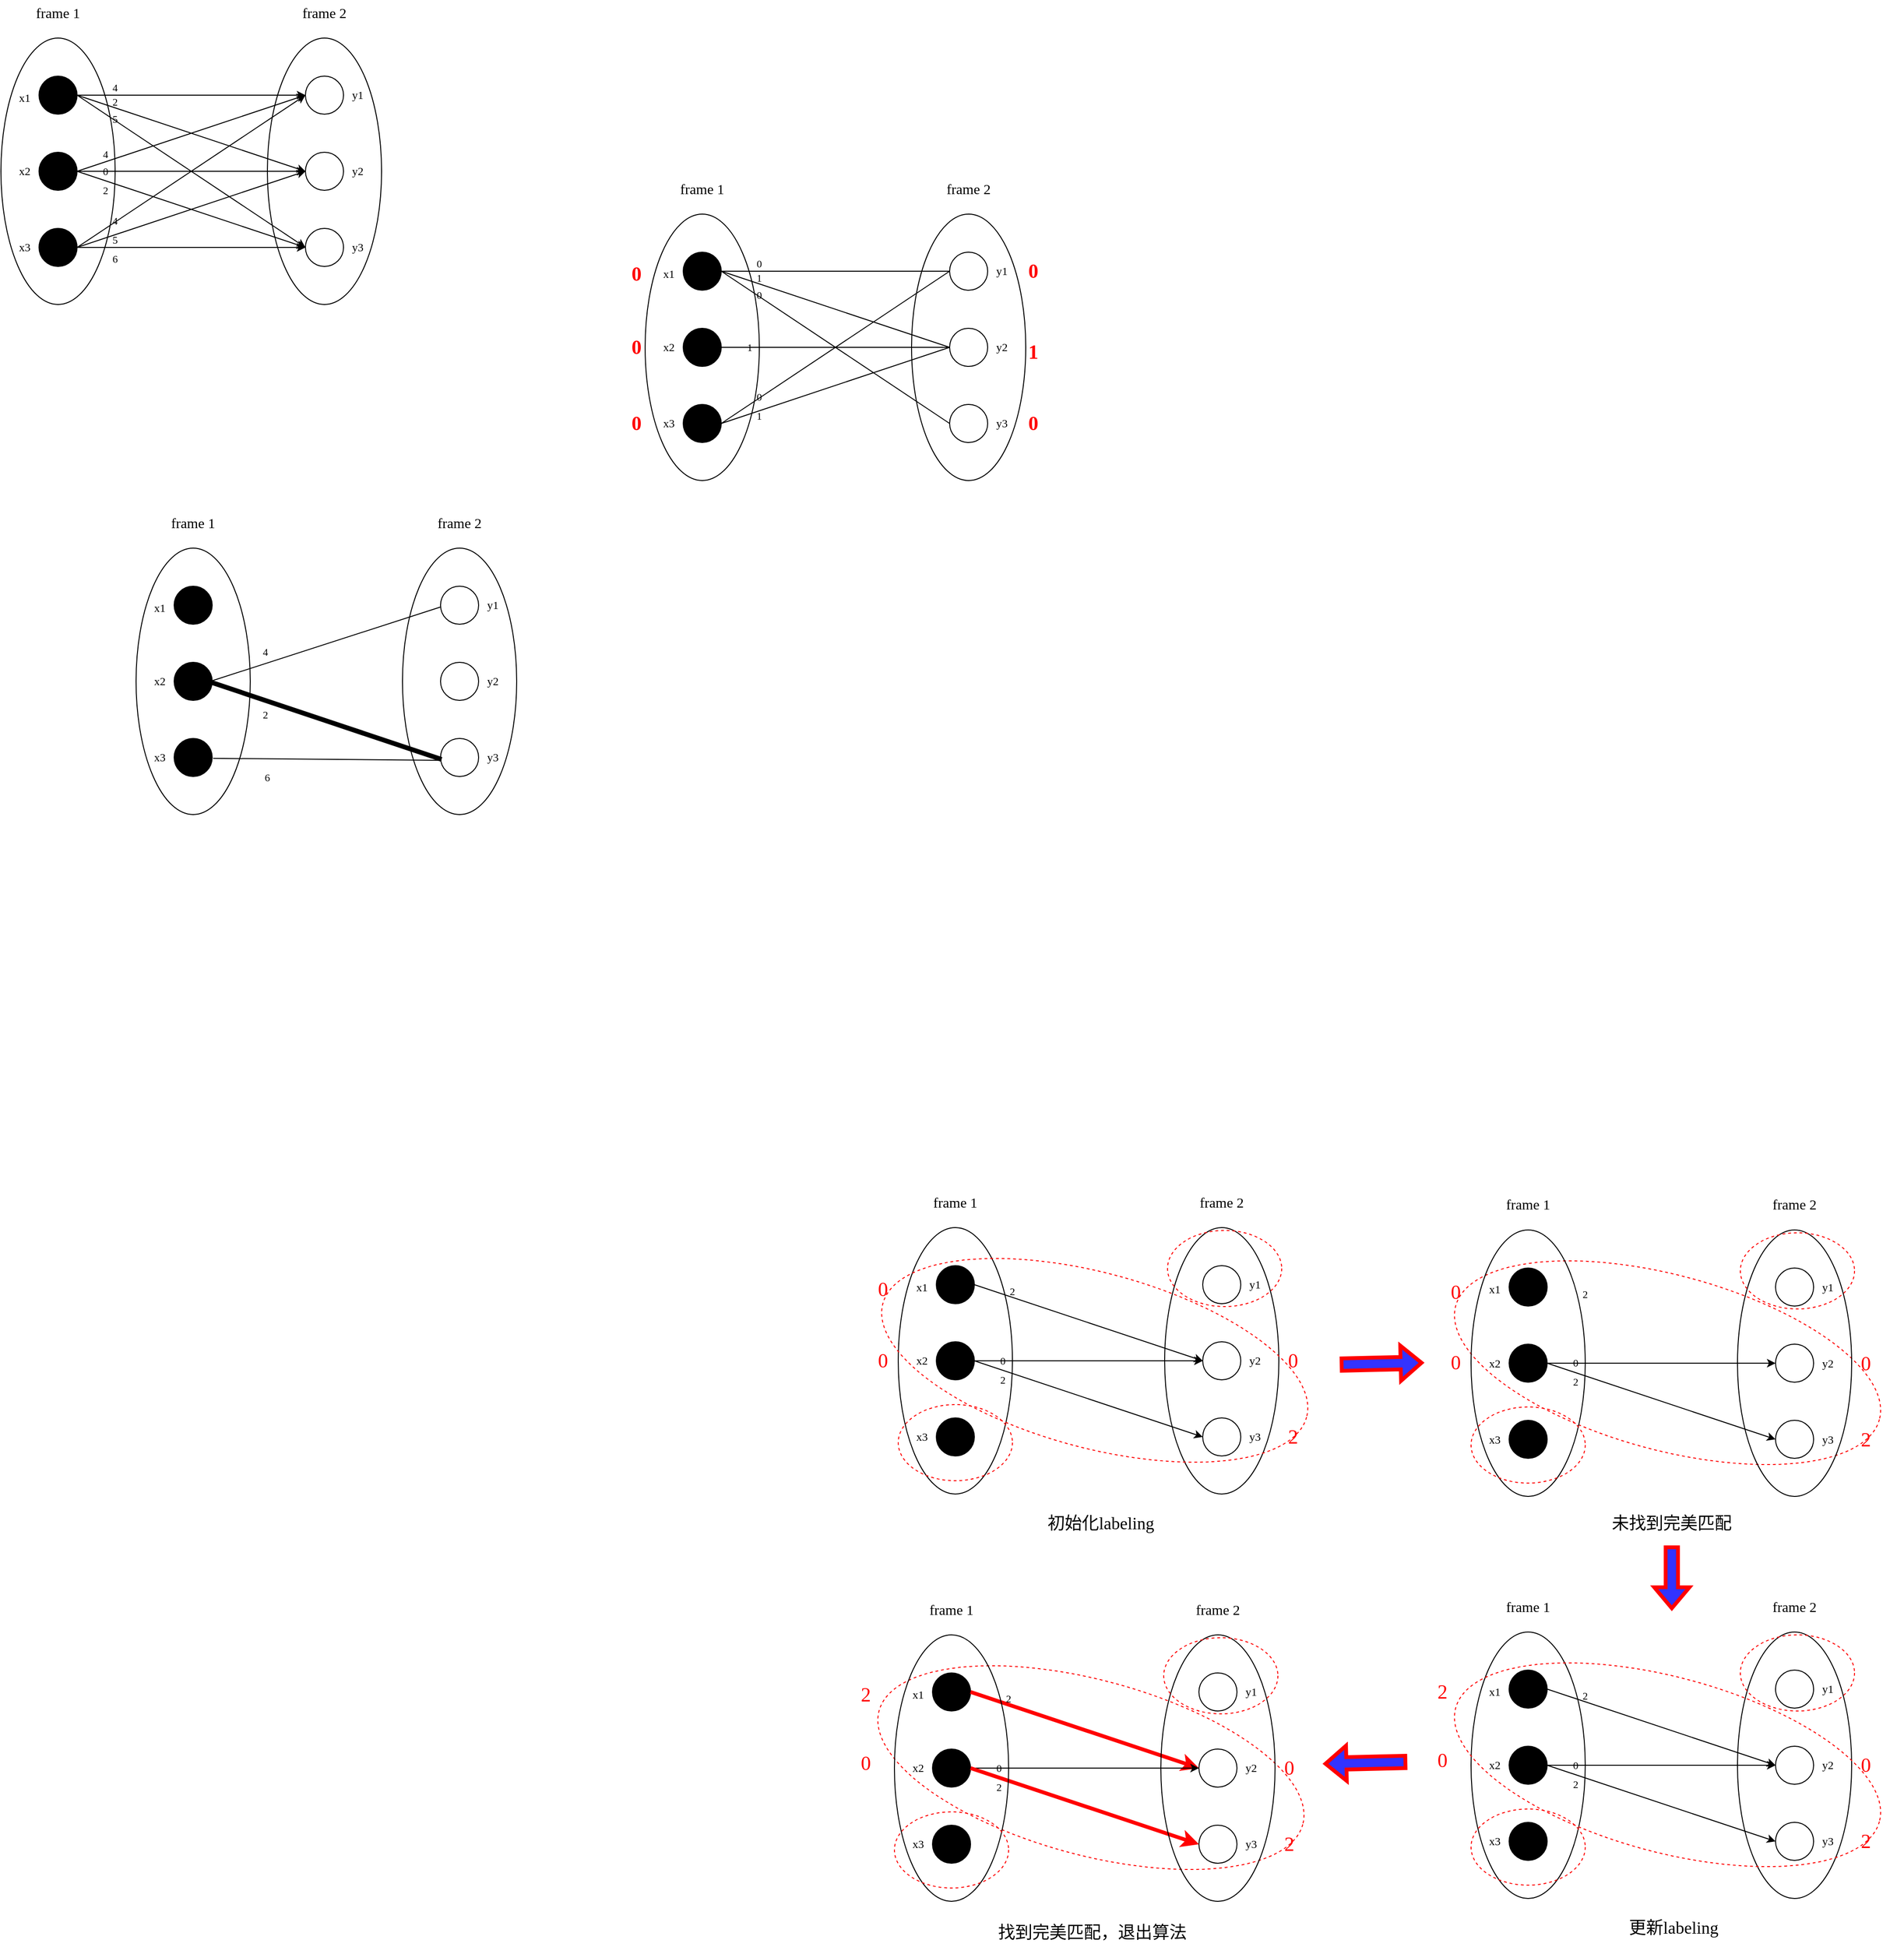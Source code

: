 <mxfile version="17.1.3" type="github">
  <diagram id="iJCV0v0PYisE7hr-OhOX" name="Page-1">
    <mxGraphModel dx="1024" dy="657" grid="0" gridSize="10" guides="1" tooltips="1" connect="1" arrows="1" fold="1" page="0" pageScale="1" pageWidth="827" pageHeight="1169" math="0" shadow="0">
      <root>
        <mxCell id="0" />
        <mxCell id="1" parent="0" />
        <mxCell id="kN6tLRm5acW-3HaWJ-zb-263" value="" style="ellipse;whiteSpace=wrap;html=1;shadow=0;dashed=1;fontFamily=Times New Roman;fontSize=21;fontColor=#FF0000;strokeColor=#FF0000;fillColor=none;rotation=15;" vertex="1" parent="1">
          <mxGeometry x="1074.997" y="1805.5" width="461" height="184" as="geometry" />
        </mxCell>
        <mxCell id="kN6tLRm5acW-3HaWJ-zb-202" value="" style="ellipse;whiteSpace=wrap;html=1;shadow=0;dashed=1;fontFamily=Times New Roman;fontSize=21;fontColor=#FF0000;strokeColor=#FF0000;fillColor=none;rotation=15;" vertex="1" parent="1">
          <mxGeometry x="1681" y="1380" width="461" height="184" as="geometry" />
        </mxCell>
        <mxCell id="kN6tLRm5acW-3HaWJ-zb-103" value="" style="ellipse;whiteSpace=wrap;html=1;shadow=0;fillColor=none;" vertex="1" parent="1">
          <mxGeometry x="1117" y="265" width="120" height="280" as="geometry" />
        </mxCell>
        <mxCell id="kN6tLRm5acW-3HaWJ-zb-102" value="" style="ellipse;whiteSpace=wrap;html=1;shadow=0;fillColor=none;" vertex="1" parent="1">
          <mxGeometry x="837" y="265" width="120" height="280" as="geometry" />
        </mxCell>
        <mxCell id="kN6tLRm5acW-3HaWJ-zb-11" style="edgeStyle=orthogonalEdgeStyle;rounded=0;orthogonalLoop=1;jettySize=auto;html=1;exitX=1;exitY=0.5;exitDx=0;exitDy=0;entryX=0;entryY=0.5;entryDx=0;entryDy=0;" edge="1" parent="1" source="kN6tLRm5acW-3HaWJ-zb-1" target="kN6tLRm5acW-3HaWJ-zb-6">
          <mxGeometry relative="1" as="geometry" />
        </mxCell>
        <mxCell id="kN6tLRm5acW-3HaWJ-zb-1" value="" style="ellipse;whiteSpace=wrap;html=1;aspect=fixed;shadow=0;fillColor=#000000;" vertex="1" parent="1">
          <mxGeometry x="200" y="120" width="40" height="40" as="geometry" />
        </mxCell>
        <mxCell id="kN6tLRm5acW-3HaWJ-zb-2" value="" style="ellipse;whiteSpace=wrap;html=1;aspect=fixed;fillColor=#000000;" vertex="1" parent="1">
          <mxGeometry x="200" y="200" width="40" height="40" as="geometry" />
        </mxCell>
        <mxCell id="kN6tLRm5acW-3HaWJ-zb-3" value="" style="ellipse;whiteSpace=wrap;html=1;aspect=fixed;fillColor=#000000;" vertex="1" parent="1">
          <mxGeometry x="200" y="280" width="40" height="40" as="geometry" />
        </mxCell>
        <mxCell id="kN6tLRm5acW-3HaWJ-zb-6" value="" style="ellipse;whiteSpace=wrap;html=1;aspect=fixed;" vertex="1" parent="1">
          <mxGeometry x="480" y="120" width="40" height="40" as="geometry" />
        </mxCell>
        <mxCell id="kN6tLRm5acW-3HaWJ-zb-7" value="" style="ellipse;whiteSpace=wrap;html=1;aspect=fixed;" vertex="1" parent="1">
          <mxGeometry x="480" y="200" width="40" height="40" as="geometry" />
        </mxCell>
        <mxCell id="kN6tLRm5acW-3HaWJ-zb-8" value="" style="ellipse;whiteSpace=wrap;html=1;aspect=fixed;" vertex="1" parent="1">
          <mxGeometry x="480" y="280" width="40" height="40" as="geometry" />
        </mxCell>
        <mxCell id="kN6tLRm5acW-3HaWJ-zb-13" value="" style="endArrow=classic;html=1;rounded=0;exitX=1;exitY=0.5;exitDx=0;exitDy=0;entryX=0;entryY=0.5;entryDx=0;entryDy=0;" edge="1" parent="1" source="kN6tLRm5acW-3HaWJ-zb-1" target="kN6tLRm5acW-3HaWJ-zb-7">
          <mxGeometry width="50" height="50" relative="1" as="geometry">
            <mxPoint x="370" y="360" as="sourcePoint" />
            <mxPoint x="420" y="310" as="targetPoint" />
          </mxGeometry>
        </mxCell>
        <mxCell id="kN6tLRm5acW-3HaWJ-zb-14" value="" style="endArrow=classic;html=1;rounded=0;exitX=1;exitY=0.5;exitDx=0;exitDy=0;entryX=0;entryY=0.5;entryDx=0;entryDy=0;" edge="1" parent="1" source="kN6tLRm5acW-3HaWJ-zb-1" target="kN6tLRm5acW-3HaWJ-zb-8">
          <mxGeometry width="50" height="50" relative="1" as="geometry">
            <mxPoint x="370" y="360" as="sourcePoint" />
            <mxPoint x="420" y="310" as="targetPoint" />
          </mxGeometry>
        </mxCell>
        <mxCell id="kN6tLRm5acW-3HaWJ-zb-17" value="" style="endArrow=classic;html=1;rounded=0;exitX=1;exitY=0.5;exitDx=0;exitDy=0;entryX=0;entryY=0.5;entryDx=0;entryDy=0;" edge="1" parent="1" source="kN6tLRm5acW-3HaWJ-zb-2" target="kN6tLRm5acW-3HaWJ-zb-6">
          <mxGeometry width="50" height="50" relative="1" as="geometry">
            <mxPoint x="370" y="360" as="sourcePoint" />
            <mxPoint x="420" y="310" as="targetPoint" />
          </mxGeometry>
        </mxCell>
        <mxCell id="kN6tLRm5acW-3HaWJ-zb-18" value="" style="endArrow=classic;html=1;rounded=0;exitX=1;exitY=0.5;exitDx=0;exitDy=0;entryX=0;entryY=0.5;entryDx=0;entryDy=0;" edge="1" parent="1" source="kN6tLRm5acW-3HaWJ-zb-2" target="kN6tLRm5acW-3HaWJ-zb-7">
          <mxGeometry width="50" height="50" relative="1" as="geometry">
            <mxPoint x="370" y="360" as="sourcePoint" />
            <mxPoint x="420" y="310" as="targetPoint" />
          </mxGeometry>
        </mxCell>
        <mxCell id="kN6tLRm5acW-3HaWJ-zb-19" value="" style="endArrow=classic;html=1;rounded=0;exitX=1;exitY=0.5;exitDx=0;exitDy=0;entryX=0;entryY=0.5;entryDx=0;entryDy=0;" edge="1" parent="1" source="kN6tLRm5acW-3HaWJ-zb-2" target="kN6tLRm5acW-3HaWJ-zb-8">
          <mxGeometry width="50" height="50" relative="1" as="geometry">
            <mxPoint x="370" y="360" as="sourcePoint" />
            <mxPoint x="420" y="310" as="targetPoint" />
          </mxGeometry>
        </mxCell>
        <mxCell id="kN6tLRm5acW-3HaWJ-zb-20" value="" style="endArrow=classic;html=1;rounded=0;exitX=1;exitY=0.5;exitDx=0;exitDy=0;entryX=0;entryY=0.5;entryDx=0;entryDy=0;" edge="1" parent="1" source="kN6tLRm5acW-3HaWJ-zb-3" target="kN6tLRm5acW-3HaWJ-zb-6">
          <mxGeometry width="50" height="50" relative="1" as="geometry">
            <mxPoint x="370" y="360" as="sourcePoint" />
            <mxPoint x="420" y="310" as="targetPoint" />
          </mxGeometry>
        </mxCell>
        <mxCell id="kN6tLRm5acW-3HaWJ-zb-21" value="" style="endArrow=classic;html=1;rounded=0;exitX=1;exitY=0.5;exitDx=0;exitDy=0;entryX=0;entryY=0.5;entryDx=0;entryDy=0;" edge="1" parent="1" source="kN6tLRm5acW-3HaWJ-zb-3" target="kN6tLRm5acW-3HaWJ-zb-7">
          <mxGeometry width="50" height="50" relative="1" as="geometry">
            <mxPoint x="370" y="360" as="sourcePoint" />
            <mxPoint x="420" y="310" as="targetPoint" />
          </mxGeometry>
        </mxCell>
        <mxCell id="kN6tLRm5acW-3HaWJ-zb-22" value="" style="endArrow=classic;html=1;rounded=0;" edge="1" parent="1">
          <mxGeometry width="50" height="50" relative="1" as="geometry">
            <mxPoint x="240" y="300" as="sourcePoint" />
            <mxPoint x="480" y="300" as="targetPoint" />
          </mxGeometry>
        </mxCell>
        <mxCell id="kN6tLRm5acW-3HaWJ-zb-23" value="" style="ellipse;whiteSpace=wrap;html=1;shadow=0;fillColor=none;" vertex="1" parent="1">
          <mxGeometry x="160" y="80" width="120" height="280" as="geometry" />
        </mxCell>
        <mxCell id="kN6tLRm5acW-3HaWJ-zb-24" value="" style="ellipse;whiteSpace=wrap;html=1;shadow=0;fillColor=none;" vertex="1" parent="1">
          <mxGeometry x="440" y="80" width="120" height="280" as="geometry" />
        </mxCell>
        <mxCell id="kN6tLRm5acW-3HaWJ-zb-25" value="&lt;font face=&quot;Times New Roman&quot;&gt;x1&lt;/font&gt;" style="text;html=1;strokeColor=none;fillColor=none;align=center;verticalAlign=middle;whiteSpace=wrap;rounded=0;shadow=0;" vertex="1" parent="1">
          <mxGeometry x="160" y="130" width="50" height="25" as="geometry" />
        </mxCell>
        <mxCell id="kN6tLRm5acW-3HaWJ-zb-26" value="&lt;font face=&quot;Times New Roman&quot;&gt;x2&lt;/font&gt;" style="text;html=1;strokeColor=none;fillColor=none;align=center;verticalAlign=middle;whiteSpace=wrap;rounded=0;shadow=0;" vertex="1" parent="1">
          <mxGeometry x="160" y="207.5" width="50" height="25" as="geometry" />
        </mxCell>
        <mxCell id="kN6tLRm5acW-3HaWJ-zb-27" value="&lt;font face=&quot;Times New Roman&quot;&gt;x3&lt;/font&gt;" style="text;html=1;strokeColor=none;fillColor=none;align=center;verticalAlign=middle;whiteSpace=wrap;rounded=0;shadow=0;" vertex="1" parent="1">
          <mxGeometry x="160" y="287.5" width="50" height="25" as="geometry" />
        </mxCell>
        <mxCell id="kN6tLRm5acW-3HaWJ-zb-28" value="&lt;font face=&quot;Times New Roman&quot;&gt;y1&lt;/font&gt;" style="text;html=1;strokeColor=none;fillColor=none;align=center;verticalAlign=middle;whiteSpace=wrap;rounded=0;shadow=0;" vertex="1" parent="1">
          <mxGeometry x="510" y="127.5" width="50" height="25" as="geometry" />
        </mxCell>
        <mxCell id="kN6tLRm5acW-3HaWJ-zb-29" value="&lt;font face=&quot;Times New Roman&quot;&gt;y2&lt;/font&gt;" style="text;html=1;strokeColor=none;fillColor=none;align=center;verticalAlign=middle;whiteSpace=wrap;rounded=0;shadow=0;" vertex="1" parent="1">
          <mxGeometry x="510" y="207.5" width="50" height="25" as="geometry" />
        </mxCell>
        <mxCell id="kN6tLRm5acW-3HaWJ-zb-30" value="&lt;font face=&quot;Times New Roman&quot;&gt;y3&lt;/font&gt;" style="text;html=1;strokeColor=none;fillColor=none;align=center;verticalAlign=middle;whiteSpace=wrap;rounded=0;shadow=0;" vertex="1" parent="1">
          <mxGeometry x="510" y="287.5" width="50" height="25" as="geometry" />
        </mxCell>
        <mxCell id="kN6tLRm5acW-3HaWJ-zb-31" value="&lt;font face=&quot;Times New Roman&quot; style=&quot;font-size: 15px&quot;&gt;frame 1&lt;/font&gt;" style="text;html=1;strokeColor=none;fillColor=none;align=center;verticalAlign=middle;whiteSpace=wrap;rounded=0;shadow=0;" vertex="1" parent="1">
          <mxGeometry x="195" y="40" width="50" height="25" as="geometry" />
        </mxCell>
        <mxCell id="kN6tLRm5acW-3HaWJ-zb-33" value="&lt;font face=&quot;Times New Roman&quot; style=&quot;font-size: 15px&quot;&gt;frame 2&lt;/font&gt;" style="text;html=1;strokeColor=none;fillColor=none;align=center;verticalAlign=middle;whiteSpace=wrap;rounded=0;shadow=0;" vertex="1" parent="1">
          <mxGeometry x="475" y="40" width="50" height="25" as="geometry" />
        </mxCell>
        <mxCell id="kN6tLRm5acW-3HaWJ-zb-34" value="&lt;font style=&quot;font-size: 11px&quot;&gt;4&lt;/font&gt;" style="text;html=1;strokeColor=none;fillColor=none;align=center;verticalAlign=middle;whiteSpace=wrap;rounded=0;shadow=0;fontFamily=Times New Roman;fontSize=15;" vertex="1" parent="1">
          <mxGeometry x="270" y="120" width="20" height="20" as="geometry" />
        </mxCell>
        <mxCell id="kN6tLRm5acW-3HaWJ-zb-35" value="&lt;font style=&quot;font-size: 11px&quot;&gt;2&lt;/font&gt;" style="text;html=1;strokeColor=none;fillColor=none;align=center;verticalAlign=middle;whiteSpace=wrap;rounded=0;shadow=0;fontFamily=Times New Roman;fontSize=15;" vertex="1" parent="1">
          <mxGeometry x="270" y="135" width="20" height="20" as="geometry" />
        </mxCell>
        <mxCell id="kN6tLRm5acW-3HaWJ-zb-36" value="&lt;font style=&quot;font-size: 11px&quot;&gt;5&lt;/font&gt;" style="text;html=1;strokeColor=none;fillColor=none;align=center;verticalAlign=middle;whiteSpace=wrap;rounded=0;shadow=0;fontFamily=Times New Roman;fontSize=15;" vertex="1" parent="1">
          <mxGeometry x="270" y="152.5" width="20" height="20" as="geometry" />
        </mxCell>
        <mxCell id="kN6tLRm5acW-3HaWJ-zb-37" value="&lt;font style=&quot;font-size: 11px&quot;&gt;4&lt;/font&gt;" style="text;html=1;strokeColor=none;fillColor=none;align=center;verticalAlign=middle;whiteSpace=wrap;rounded=0;shadow=0;fontFamily=Times New Roman;fontSize=15;" vertex="1" parent="1">
          <mxGeometry x="260" y="190" width="20" height="20" as="geometry" />
        </mxCell>
        <mxCell id="kN6tLRm5acW-3HaWJ-zb-38" value="&lt;font style=&quot;font-size: 11px&quot;&gt;0&lt;/font&gt;" style="text;html=1;strokeColor=none;fillColor=none;align=center;verticalAlign=middle;whiteSpace=wrap;rounded=0;shadow=0;fontFamily=Times New Roman;fontSize=15;" vertex="1" parent="1">
          <mxGeometry x="260" y="207.5" width="20" height="20" as="geometry" />
        </mxCell>
        <mxCell id="kN6tLRm5acW-3HaWJ-zb-39" value="&lt;font style=&quot;font-size: 11px&quot;&gt;2&lt;/font&gt;" style="text;html=1;strokeColor=none;fillColor=none;align=center;verticalAlign=middle;whiteSpace=wrap;rounded=0;shadow=0;fontFamily=Times New Roman;fontSize=15;" vertex="1" parent="1">
          <mxGeometry x="260" y="227.5" width="20" height="20" as="geometry" />
        </mxCell>
        <mxCell id="kN6tLRm5acW-3HaWJ-zb-40" value="&lt;font style=&quot;font-size: 11px&quot;&gt;4&lt;/font&gt;" style="text;html=1;strokeColor=none;fillColor=none;align=center;verticalAlign=middle;whiteSpace=wrap;rounded=0;shadow=0;fontFamily=Times New Roman;fontSize=15;" vertex="1" parent="1">
          <mxGeometry x="270" y="260" width="20" height="20" as="geometry" />
        </mxCell>
        <mxCell id="kN6tLRm5acW-3HaWJ-zb-41" value="&lt;font style=&quot;font-size: 11px&quot;&gt;5&lt;/font&gt;" style="text;html=1;strokeColor=none;fillColor=none;align=center;verticalAlign=middle;whiteSpace=wrap;rounded=0;shadow=0;fontFamily=Times New Roman;fontSize=15;" vertex="1" parent="1">
          <mxGeometry x="270" y="280" width="20" height="20" as="geometry" />
        </mxCell>
        <mxCell id="kN6tLRm5acW-3HaWJ-zb-44" value="&lt;font style=&quot;font-size: 11px&quot;&gt;6&lt;/font&gt;" style="text;html=1;strokeColor=none;fillColor=none;align=center;verticalAlign=middle;whiteSpace=wrap;rounded=0;shadow=0;fontFamily=Times New Roman;fontSize=15;" vertex="1" parent="1">
          <mxGeometry x="270" y="300" width="20" height="20" as="geometry" />
        </mxCell>
        <mxCell id="kN6tLRm5acW-3HaWJ-zb-47" value="" style="ellipse;whiteSpace=wrap;html=1;aspect=fixed;shadow=0;fillColor=#000000;" vertex="1" parent="1">
          <mxGeometry x="342" y="656" width="40" height="40" as="geometry" />
        </mxCell>
        <mxCell id="kN6tLRm5acW-3HaWJ-zb-48" value="" style="ellipse;whiteSpace=wrap;html=1;aspect=fixed;fillColor=#000000;" vertex="1" parent="1">
          <mxGeometry x="342" y="736" width="40" height="40" as="geometry" />
        </mxCell>
        <mxCell id="kN6tLRm5acW-3HaWJ-zb-49" value="" style="ellipse;whiteSpace=wrap;html=1;aspect=fixed;fillColor=#000000;" vertex="1" parent="1">
          <mxGeometry x="342" y="816" width="40" height="40" as="geometry" />
        </mxCell>
        <mxCell id="kN6tLRm5acW-3HaWJ-zb-50" value="" style="ellipse;whiteSpace=wrap;html=1;aspect=fixed;" vertex="1" parent="1">
          <mxGeometry x="622" y="656" width="40" height="40" as="geometry" />
        </mxCell>
        <mxCell id="kN6tLRm5acW-3HaWJ-zb-51" value="" style="ellipse;whiteSpace=wrap;html=1;aspect=fixed;" vertex="1" parent="1">
          <mxGeometry x="622" y="736" width="40" height="40" as="geometry" />
        </mxCell>
        <mxCell id="kN6tLRm5acW-3HaWJ-zb-52" value="" style="ellipse;whiteSpace=wrap;html=1;aspect=fixed;" vertex="1" parent="1">
          <mxGeometry x="622" y="816" width="40" height="40" as="geometry" />
        </mxCell>
        <mxCell id="kN6tLRm5acW-3HaWJ-zb-61" value="" style="ellipse;whiteSpace=wrap;html=1;shadow=0;fillColor=none;" vertex="1" parent="1">
          <mxGeometry x="302" y="616" width="120" height="280" as="geometry" />
        </mxCell>
        <mxCell id="kN6tLRm5acW-3HaWJ-zb-62" value="" style="ellipse;whiteSpace=wrap;html=1;shadow=0;fillColor=none;" vertex="1" parent="1">
          <mxGeometry x="582" y="616" width="120" height="280" as="geometry" />
        </mxCell>
        <mxCell id="kN6tLRm5acW-3HaWJ-zb-63" value="&lt;font face=&quot;Times New Roman&quot;&gt;x1&lt;/font&gt;" style="text;html=1;strokeColor=none;fillColor=none;align=center;verticalAlign=middle;whiteSpace=wrap;rounded=0;shadow=0;" vertex="1" parent="1">
          <mxGeometry x="302" y="666" width="50" height="25" as="geometry" />
        </mxCell>
        <mxCell id="kN6tLRm5acW-3HaWJ-zb-64" value="&lt;font face=&quot;Times New Roman&quot;&gt;x2&lt;/font&gt;" style="text;html=1;strokeColor=none;fillColor=none;align=center;verticalAlign=middle;whiteSpace=wrap;rounded=0;shadow=0;" vertex="1" parent="1">
          <mxGeometry x="302" y="743.5" width="50" height="25" as="geometry" />
        </mxCell>
        <mxCell id="kN6tLRm5acW-3HaWJ-zb-65" value="&lt;font face=&quot;Times New Roman&quot;&gt;x3&lt;/font&gt;" style="text;html=1;strokeColor=none;fillColor=none;align=center;verticalAlign=middle;whiteSpace=wrap;rounded=0;shadow=0;" vertex="1" parent="1">
          <mxGeometry x="302" y="823.5" width="50" height="25" as="geometry" />
        </mxCell>
        <mxCell id="kN6tLRm5acW-3HaWJ-zb-66" value="&lt;font face=&quot;Times New Roman&quot;&gt;y1&lt;/font&gt;" style="text;html=1;strokeColor=none;fillColor=none;align=center;verticalAlign=middle;whiteSpace=wrap;rounded=0;shadow=0;" vertex="1" parent="1">
          <mxGeometry x="652" y="663.5" width="50" height="25" as="geometry" />
        </mxCell>
        <mxCell id="kN6tLRm5acW-3HaWJ-zb-67" value="&lt;font face=&quot;Times New Roman&quot;&gt;y2&lt;/font&gt;" style="text;html=1;strokeColor=none;fillColor=none;align=center;verticalAlign=middle;whiteSpace=wrap;rounded=0;shadow=0;" vertex="1" parent="1">
          <mxGeometry x="652" y="743.5" width="50" height="25" as="geometry" />
        </mxCell>
        <mxCell id="kN6tLRm5acW-3HaWJ-zb-68" value="&lt;font face=&quot;Times New Roman&quot;&gt;y3&lt;/font&gt;" style="text;html=1;strokeColor=none;fillColor=none;align=center;verticalAlign=middle;whiteSpace=wrap;rounded=0;shadow=0;" vertex="1" parent="1">
          <mxGeometry x="652" y="823.5" width="50" height="25" as="geometry" />
        </mxCell>
        <mxCell id="kN6tLRm5acW-3HaWJ-zb-69" value="&lt;font face=&quot;Times New Roman&quot; style=&quot;font-size: 15px&quot;&gt;frame 1&lt;/font&gt;" style="text;html=1;strokeColor=none;fillColor=none;align=center;verticalAlign=middle;whiteSpace=wrap;rounded=0;shadow=0;" vertex="1" parent="1">
          <mxGeometry x="337" y="576" width="50" height="25" as="geometry" />
        </mxCell>
        <mxCell id="kN6tLRm5acW-3HaWJ-zb-70" value="&lt;font face=&quot;Times New Roman&quot; style=&quot;font-size: 15px&quot;&gt;frame 2&lt;/font&gt;" style="text;html=1;strokeColor=none;fillColor=none;align=center;verticalAlign=middle;whiteSpace=wrap;rounded=0;shadow=0;" vertex="1" parent="1">
          <mxGeometry x="617" y="576" width="50" height="25" as="geometry" />
        </mxCell>
        <mxCell id="kN6tLRm5acW-3HaWJ-zb-80" value="" style="endArrow=none;html=1;rounded=0;fontFamily=Times New Roman;fontSize=11;entryX=0.333;entryY=0.221;entryDx=0;entryDy=0;entryPerimeter=0;strokeWidth=1;" edge="1" parent="1" target="kN6tLRm5acW-3HaWJ-zb-62">
          <mxGeometry width="50" height="50" relative="1" as="geometry">
            <mxPoint x="380" y="756" as="sourcePoint" />
            <mxPoint x="522" y="720" as="targetPoint" />
          </mxGeometry>
        </mxCell>
        <mxCell id="kN6tLRm5acW-3HaWJ-zb-81" value="" style="endArrow=none;html=1;rounded=0;fontFamily=Times New Roman;fontSize=11;entryX=0.342;entryY=0.793;entryDx=0;entryDy=0;entryPerimeter=0;strokeWidth=5;" edge="1" parent="1" target="kN6tLRm5acW-3HaWJ-zb-62">
          <mxGeometry width="50" height="50" relative="1" as="geometry">
            <mxPoint x="381" y="757" as="sourcePoint" />
            <mxPoint x="522" y="720" as="targetPoint" />
          </mxGeometry>
        </mxCell>
        <mxCell id="kN6tLRm5acW-3HaWJ-zb-82" value="" style="endArrow=none;html=1;rounded=0;fontFamily=Times New Roman;fontSize=11;exitX=0.675;exitY=0.789;exitDx=0;exitDy=0;exitPerimeter=0;strokeWidth=1;" edge="1" parent="1" source="kN6tLRm5acW-3HaWJ-zb-61">
          <mxGeometry width="50" height="50" relative="1" as="geometry">
            <mxPoint x="472" y="770" as="sourcePoint" />
            <mxPoint x="623" y="839" as="targetPoint" />
          </mxGeometry>
        </mxCell>
        <mxCell id="kN6tLRm5acW-3HaWJ-zb-84" value="&lt;font style=&quot;font-size: 11px&quot;&gt;4&lt;/font&gt;" style="text;html=1;strokeColor=none;fillColor=none;align=center;verticalAlign=middle;whiteSpace=wrap;rounded=0;shadow=0;fontFamily=Times New Roman;fontSize=15;" vertex="1" parent="1">
          <mxGeometry x="428" y="713" width="20" height="20" as="geometry" />
        </mxCell>
        <mxCell id="kN6tLRm5acW-3HaWJ-zb-85" value="&lt;font style=&quot;font-size: 11px&quot;&gt;2&lt;/font&gt;" style="text;html=1;strokeColor=none;fillColor=none;align=center;verticalAlign=middle;whiteSpace=wrap;rounded=0;shadow=0;fontFamily=Times New Roman;fontSize=15;" vertex="1" parent="1">
          <mxGeometry x="428" y="779" width="20" height="20" as="geometry" />
        </mxCell>
        <mxCell id="kN6tLRm5acW-3HaWJ-zb-86" value="&lt;font style=&quot;font-size: 11px&quot;&gt;6&lt;/font&gt;" style="text;html=1;strokeColor=none;fillColor=none;align=center;verticalAlign=middle;whiteSpace=wrap;rounded=0;shadow=0;fontFamily=Times New Roman;fontSize=15;" vertex="1" parent="1">
          <mxGeometry x="430" y="845" width="20" height="20" as="geometry" />
        </mxCell>
        <mxCell id="kN6tLRm5acW-3HaWJ-zb-88" value="" style="ellipse;whiteSpace=wrap;html=1;aspect=fixed;shadow=0;fillColor=#000000;" vertex="1" parent="1">
          <mxGeometry x="877" y="305" width="40" height="40" as="geometry" />
        </mxCell>
        <mxCell id="kN6tLRm5acW-3HaWJ-zb-89" value="" style="ellipse;whiteSpace=wrap;html=1;aspect=fixed;fillColor=#000000;" vertex="1" parent="1">
          <mxGeometry x="877" y="385" width="40" height="40" as="geometry" />
        </mxCell>
        <mxCell id="kN6tLRm5acW-3HaWJ-zb-90" value="" style="ellipse;whiteSpace=wrap;html=1;aspect=fixed;fillColor=#000000;" vertex="1" parent="1">
          <mxGeometry x="877" y="465" width="40" height="40" as="geometry" />
        </mxCell>
        <mxCell id="kN6tLRm5acW-3HaWJ-zb-91" value="" style="ellipse;whiteSpace=wrap;html=1;aspect=fixed;" vertex="1" parent="1">
          <mxGeometry x="1157" y="305" width="40" height="40" as="geometry" />
        </mxCell>
        <mxCell id="kN6tLRm5acW-3HaWJ-zb-92" value="" style="ellipse;whiteSpace=wrap;html=1;aspect=fixed;" vertex="1" parent="1">
          <mxGeometry x="1157" y="385" width="40" height="40" as="geometry" />
        </mxCell>
        <mxCell id="kN6tLRm5acW-3HaWJ-zb-93" value="" style="ellipse;whiteSpace=wrap;html=1;aspect=fixed;" vertex="1" parent="1">
          <mxGeometry x="1157" y="465" width="40" height="40" as="geometry" />
        </mxCell>
        <mxCell id="kN6tLRm5acW-3HaWJ-zb-104" value="&lt;font face=&quot;Times New Roman&quot;&gt;x1&lt;/font&gt;" style="text;html=1;strokeColor=none;fillColor=none;align=center;verticalAlign=middle;whiteSpace=wrap;rounded=0;shadow=0;" vertex="1" parent="1">
          <mxGeometry x="837" y="315" width="50" height="25" as="geometry" />
        </mxCell>
        <mxCell id="kN6tLRm5acW-3HaWJ-zb-105" value="&lt;font face=&quot;Times New Roman&quot;&gt;x2&lt;/font&gt;" style="text;html=1;strokeColor=none;fillColor=none;align=center;verticalAlign=middle;whiteSpace=wrap;rounded=0;shadow=0;" vertex="1" parent="1">
          <mxGeometry x="837" y="392.5" width="50" height="25" as="geometry" />
        </mxCell>
        <mxCell id="kN6tLRm5acW-3HaWJ-zb-106" value="&lt;font face=&quot;Times New Roman&quot;&gt;x3&lt;/font&gt;" style="text;html=1;strokeColor=none;fillColor=none;align=center;verticalAlign=middle;whiteSpace=wrap;rounded=0;shadow=0;" vertex="1" parent="1">
          <mxGeometry x="837" y="472.5" width="50" height="25" as="geometry" />
        </mxCell>
        <mxCell id="kN6tLRm5acW-3HaWJ-zb-107" value="&lt;font face=&quot;Times New Roman&quot;&gt;y1&lt;/font&gt;" style="text;html=1;strokeColor=none;fillColor=none;align=center;verticalAlign=middle;whiteSpace=wrap;rounded=0;shadow=0;" vertex="1" parent="1">
          <mxGeometry x="1187" y="312.5" width="50" height="25" as="geometry" />
        </mxCell>
        <mxCell id="kN6tLRm5acW-3HaWJ-zb-108" value="&lt;font face=&quot;Times New Roman&quot;&gt;y2&lt;/font&gt;" style="text;html=1;strokeColor=none;fillColor=none;align=center;verticalAlign=middle;whiteSpace=wrap;rounded=0;shadow=0;" vertex="1" parent="1">
          <mxGeometry x="1187" y="392.5" width="50" height="25" as="geometry" />
        </mxCell>
        <mxCell id="kN6tLRm5acW-3HaWJ-zb-109" value="&lt;font face=&quot;Times New Roman&quot;&gt;y3&lt;/font&gt;" style="text;html=1;strokeColor=none;fillColor=none;align=center;verticalAlign=middle;whiteSpace=wrap;rounded=0;shadow=0;" vertex="1" parent="1">
          <mxGeometry x="1187" y="472.5" width="50" height="25" as="geometry" />
        </mxCell>
        <mxCell id="kN6tLRm5acW-3HaWJ-zb-110" value="&lt;font face=&quot;Times New Roman&quot; style=&quot;font-size: 15px&quot;&gt;frame 1&lt;/font&gt;" style="text;html=1;strokeColor=none;fillColor=none;align=center;verticalAlign=middle;whiteSpace=wrap;rounded=0;shadow=0;" vertex="1" parent="1">
          <mxGeometry x="872" y="225" width="50" height="25" as="geometry" />
        </mxCell>
        <mxCell id="kN6tLRm5acW-3HaWJ-zb-111" value="&lt;font face=&quot;Times New Roman&quot; style=&quot;font-size: 15px&quot;&gt;frame 2&lt;/font&gt;" style="text;html=1;strokeColor=none;fillColor=none;align=center;verticalAlign=middle;whiteSpace=wrap;rounded=0;shadow=0;" vertex="1" parent="1">
          <mxGeometry x="1152" y="225" width="50" height="25" as="geometry" />
        </mxCell>
        <mxCell id="kN6tLRm5acW-3HaWJ-zb-112" value="&lt;font style=&quot;font-size: 11px&quot;&gt;0&lt;/font&gt;" style="text;html=1;strokeColor=none;fillColor=none;align=center;verticalAlign=middle;whiteSpace=wrap;rounded=0;shadow=0;fontFamily=Times New Roman;fontSize=15;" vertex="1" parent="1">
          <mxGeometry x="947" y="305" width="20" height="20" as="geometry" />
        </mxCell>
        <mxCell id="kN6tLRm5acW-3HaWJ-zb-113" value="&lt;font style=&quot;font-size: 11px&quot;&gt;1&lt;/font&gt;" style="text;html=1;strokeColor=none;fillColor=none;align=center;verticalAlign=middle;whiteSpace=wrap;rounded=0;shadow=0;fontFamily=Times New Roman;fontSize=15;" vertex="1" parent="1">
          <mxGeometry x="947" y="320" width="20" height="20" as="geometry" />
        </mxCell>
        <mxCell id="kN6tLRm5acW-3HaWJ-zb-114" value="&lt;font style=&quot;font-size: 11px&quot;&gt;0&lt;/font&gt;" style="text;html=1;strokeColor=none;fillColor=none;align=center;verticalAlign=middle;whiteSpace=wrap;rounded=0;shadow=0;fontFamily=Times New Roman;fontSize=15;" vertex="1" parent="1">
          <mxGeometry x="947" y="337.5" width="20" height="20" as="geometry" />
        </mxCell>
        <mxCell id="kN6tLRm5acW-3HaWJ-zb-116" value="&lt;font style=&quot;font-size: 11px&quot;&gt;1&lt;/font&gt;" style="text;html=1;strokeColor=none;fillColor=none;align=center;verticalAlign=middle;whiteSpace=wrap;rounded=0;shadow=0;fontFamily=Times New Roman;fontSize=15;" vertex="1" parent="1">
          <mxGeometry x="937" y="392.5" width="20" height="20" as="geometry" />
        </mxCell>
        <mxCell id="kN6tLRm5acW-3HaWJ-zb-118" value="&lt;font style=&quot;font-size: 11px&quot;&gt;0&lt;/font&gt;" style="text;html=1;strokeColor=none;fillColor=none;align=center;verticalAlign=middle;whiteSpace=wrap;rounded=0;shadow=0;fontFamily=Times New Roman;fontSize=15;" vertex="1" parent="1">
          <mxGeometry x="947" y="445" width="20" height="20" as="geometry" />
        </mxCell>
        <mxCell id="kN6tLRm5acW-3HaWJ-zb-119" value="&lt;font style=&quot;font-size: 11px&quot;&gt;1&lt;/font&gt;" style="text;html=1;strokeColor=none;fillColor=none;align=center;verticalAlign=middle;whiteSpace=wrap;rounded=0;shadow=0;fontFamily=Times New Roman;fontSize=15;" vertex="1" parent="1">
          <mxGeometry x="947" y="465" width="20" height="20" as="geometry" />
        </mxCell>
        <mxCell id="kN6tLRm5acW-3HaWJ-zb-122" value="" style="endArrow=none;html=1;rounded=0;fontFamily=Times New Roman;fontSize=11;strokeWidth=1;exitX=1;exitY=0.5;exitDx=0;exitDy=0;entryX=0;entryY=0.5;entryDx=0;entryDy=0;" edge="1" parent="1" source="kN6tLRm5acW-3HaWJ-zb-88" target="kN6tLRm5acW-3HaWJ-zb-91">
          <mxGeometry width="50" height="50" relative="1" as="geometry">
            <mxPoint x="1022" y="336.5" as="sourcePoint" />
            <mxPoint x="1053" y="392.5" as="targetPoint" />
          </mxGeometry>
        </mxCell>
        <mxCell id="kN6tLRm5acW-3HaWJ-zb-123" value="" style="endArrow=none;html=1;rounded=0;fontFamily=Times New Roman;fontSize=11;strokeWidth=1;exitX=1;exitY=0.5;exitDx=0;exitDy=0;entryX=0;entryY=0.5;entryDx=0;entryDy=0;" edge="1" parent="1" source="kN6tLRm5acW-3HaWJ-zb-88" target="kN6tLRm5acW-3HaWJ-zb-92">
          <mxGeometry width="50" height="50" relative="1" as="geometry">
            <mxPoint x="1012" y="452" as="sourcePoint" />
            <mxPoint x="1062" y="402" as="targetPoint" />
          </mxGeometry>
        </mxCell>
        <mxCell id="kN6tLRm5acW-3HaWJ-zb-124" value="" style="endArrow=none;html=1;rounded=0;fontFamily=Times New Roman;fontSize=11;strokeWidth=1;exitX=1;exitY=0.5;exitDx=0;exitDy=0;entryX=0;entryY=0.5;entryDx=0;entryDy=0;" edge="1" parent="1" source="kN6tLRm5acW-3HaWJ-zb-88" target="kN6tLRm5acW-3HaWJ-zb-93">
          <mxGeometry width="50" height="50" relative="1" as="geometry">
            <mxPoint x="1012" y="452" as="sourcePoint" />
            <mxPoint x="1062" y="402" as="targetPoint" />
          </mxGeometry>
        </mxCell>
        <mxCell id="kN6tLRm5acW-3HaWJ-zb-125" value="" style="endArrow=none;html=1;rounded=0;fontFamily=Times New Roman;fontSize=11;strokeWidth=1;exitX=1;exitY=0.5;exitDx=0;exitDy=0;entryX=0;entryY=0.5;entryDx=0;entryDy=0;" edge="1" parent="1" source="kN6tLRm5acW-3HaWJ-zb-89" target="kN6tLRm5acW-3HaWJ-zb-92">
          <mxGeometry width="50" height="50" relative="1" as="geometry">
            <mxPoint x="1012" y="452" as="sourcePoint" />
            <mxPoint x="1062" y="402" as="targetPoint" />
          </mxGeometry>
        </mxCell>
        <mxCell id="kN6tLRm5acW-3HaWJ-zb-128" value="" style="endArrow=none;html=1;rounded=0;fontFamily=Times New Roman;fontSize=11;strokeWidth=1;exitX=1;exitY=0.5;exitDx=0;exitDy=0;entryX=0;entryY=0.5;entryDx=0;entryDy=0;" edge="1" parent="1" source="kN6tLRm5acW-3HaWJ-zb-90" target="kN6tLRm5acW-3HaWJ-zb-91">
          <mxGeometry width="50" height="50" relative="1" as="geometry">
            <mxPoint x="1012" y="452" as="sourcePoint" />
            <mxPoint x="1062" y="402" as="targetPoint" />
          </mxGeometry>
        </mxCell>
        <mxCell id="kN6tLRm5acW-3HaWJ-zb-129" value="" style="endArrow=none;html=1;rounded=0;fontFamily=Times New Roman;fontSize=11;strokeWidth=1;exitX=1;exitY=0.5;exitDx=0;exitDy=0;entryX=0;entryY=0.5;entryDx=0;entryDy=0;" edge="1" parent="1" source="kN6tLRm5acW-3HaWJ-zb-90" target="kN6tLRm5acW-3HaWJ-zb-92">
          <mxGeometry width="50" height="50" relative="1" as="geometry">
            <mxPoint x="1012" y="452" as="sourcePoint" />
            <mxPoint x="1062" y="402" as="targetPoint" />
          </mxGeometry>
        </mxCell>
        <mxCell id="kN6tLRm5acW-3HaWJ-zb-131" value="&lt;font color=&quot;#ff0000&quot; size=&quot;1&quot;&gt;&lt;b style=&quot;font-size: 21px&quot;&gt;0&lt;/b&gt;&lt;/font&gt;" style="text;html=1;strokeColor=none;fillColor=none;align=center;verticalAlign=middle;whiteSpace=wrap;rounded=0;shadow=0;fontFamily=Times New Roman;fontSize=11;" vertex="1" parent="1">
          <mxGeometry x="798" y="312.5" width="60" height="30" as="geometry" />
        </mxCell>
        <mxCell id="kN6tLRm5acW-3HaWJ-zb-133" value="&lt;font color=&quot;#ff0000&quot; size=&quot;1&quot;&gt;&lt;b style=&quot;font-size: 21px&quot;&gt;0&lt;/b&gt;&lt;/font&gt;" style="text;html=1;strokeColor=none;fillColor=none;align=center;verticalAlign=middle;whiteSpace=wrap;rounded=0;shadow=0;fontFamily=Times New Roman;fontSize=11;" vertex="1" parent="1">
          <mxGeometry x="798" y="390" width="60" height="30" as="geometry" />
        </mxCell>
        <mxCell id="kN6tLRm5acW-3HaWJ-zb-134" value="&lt;font color=&quot;#ff0000&quot; size=&quot;1&quot;&gt;&lt;b style=&quot;font-size: 21px&quot;&gt;0&lt;/b&gt;&lt;/font&gt;" style="text;html=1;strokeColor=none;fillColor=none;align=center;verticalAlign=middle;whiteSpace=wrap;rounded=0;shadow=0;fontFamily=Times New Roman;fontSize=11;" vertex="1" parent="1">
          <mxGeometry x="798" y="470" width="60" height="30" as="geometry" />
        </mxCell>
        <mxCell id="kN6tLRm5acW-3HaWJ-zb-135" value="&lt;font color=&quot;#ff0000&quot; size=&quot;1&quot;&gt;&lt;b style=&quot;font-size: 21px&quot;&gt;0&lt;/b&gt;&lt;/font&gt;" style="text;html=1;strokeColor=none;fillColor=none;align=center;verticalAlign=middle;whiteSpace=wrap;rounded=0;shadow=0;fontFamily=Times New Roman;fontSize=11;" vertex="1" parent="1">
          <mxGeometry x="1215" y="310" width="60" height="30" as="geometry" />
        </mxCell>
        <mxCell id="kN6tLRm5acW-3HaWJ-zb-136" value="&lt;font color=&quot;#ff0000&quot; size=&quot;1&quot;&gt;&lt;b style=&quot;font-size: 21px&quot;&gt;0&lt;/b&gt;&lt;/font&gt;" style="text;html=1;strokeColor=none;fillColor=none;align=center;verticalAlign=middle;whiteSpace=wrap;rounded=0;shadow=0;fontFamily=Times New Roman;fontSize=11;" vertex="1" parent="1">
          <mxGeometry x="1215" y="470" width="60" height="30" as="geometry" />
        </mxCell>
        <mxCell id="kN6tLRm5acW-3HaWJ-zb-137" value="&lt;font color=&quot;#ff0000&quot; size=&quot;1&quot;&gt;&lt;b style=&quot;font-size: 21px&quot;&gt;1&lt;/b&gt;&lt;/font&gt;" style="text;html=1;strokeColor=none;fillColor=none;align=center;verticalAlign=middle;whiteSpace=wrap;rounded=0;shadow=0;fontFamily=Times New Roman;fontSize=11;" vertex="1" parent="1">
          <mxGeometry x="1215" y="395" width="60" height="30" as="geometry" />
        </mxCell>
        <mxCell id="kN6tLRm5acW-3HaWJ-zb-139" value="" style="ellipse;whiteSpace=wrap;html=1;aspect=fixed;shadow=0;fillColor=#000000;" vertex="1" parent="1">
          <mxGeometry x="1143" y="1370" width="40" height="40" as="geometry" />
        </mxCell>
        <mxCell id="kN6tLRm5acW-3HaWJ-zb-140" value="" style="ellipse;whiteSpace=wrap;html=1;aspect=fixed;fillColor=#000000;" vertex="1" parent="1">
          <mxGeometry x="1143" y="1450" width="40" height="40" as="geometry" />
        </mxCell>
        <mxCell id="kN6tLRm5acW-3HaWJ-zb-141" value="" style="ellipse;whiteSpace=wrap;html=1;aspect=fixed;fillColor=#000000;" vertex="1" parent="1">
          <mxGeometry x="1143" y="1530" width="40" height="40" as="geometry" />
        </mxCell>
        <mxCell id="kN6tLRm5acW-3HaWJ-zb-142" value="" style="ellipse;whiteSpace=wrap;html=1;aspect=fixed;" vertex="1" parent="1">
          <mxGeometry x="1423" y="1370" width="40" height="40" as="geometry" />
        </mxCell>
        <mxCell id="kN6tLRm5acW-3HaWJ-zb-143" value="" style="ellipse;whiteSpace=wrap;html=1;aspect=fixed;" vertex="1" parent="1">
          <mxGeometry x="1423" y="1450" width="40" height="40" as="geometry" />
        </mxCell>
        <mxCell id="kN6tLRm5acW-3HaWJ-zb-144" value="" style="ellipse;whiteSpace=wrap;html=1;aspect=fixed;" vertex="1" parent="1">
          <mxGeometry x="1423" y="1530" width="40" height="40" as="geometry" />
        </mxCell>
        <mxCell id="kN6tLRm5acW-3HaWJ-zb-145" value="" style="endArrow=classic;html=1;rounded=0;exitX=1;exitY=0.5;exitDx=0;exitDy=0;entryX=0;entryY=0.5;entryDx=0;entryDy=0;" edge="1" parent="1" source="kN6tLRm5acW-3HaWJ-zb-139" target="kN6tLRm5acW-3HaWJ-zb-143">
          <mxGeometry width="50" height="50" relative="1" as="geometry">
            <mxPoint x="1313" y="1610" as="sourcePoint" />
            <mxPoint x="1363" y="1560" as="targetPoint" />
          </mxGeometry>
        </mxCell>
        <mxCell id="kN6tLRm5acW-3HaWJ-zb-148" value="" style="endArrow=classic;html=1;rounded=0;exitX=1;exitY=0.5;exitDx=0;exitDy=0;entryX=0;entryY=0.5;entryDx=0;entryDy=0;" edge="1" parent="1" source="kN6tLRm5acW-3HaWJ-zb-140" target="kN6tLRm5acW-3HaWJ-zb-143">
          <mxGeometry width="50" height="50" relative="1" as="geometry">
            <mxPoint x="1313" y="1610" as="sourcePoint" />
            <mxPoint x="1363" y="1560" as="targetPoint" />
          </mxGeometry>
        </mxCell>
        <mxCell id="kN6tLRm5acW-3HaWJ-zb-149" value="" style="endArrow=classic;html=1;rounded=0;exitX=1;exitY=0.5;exitDx=0;exitDy=0;entryX=0;entryY=0.5;entryDx=0;entryDy=0;" edge="1" parent="1" source="kN6tLRm5acW-3HaWJ-zb-140" target="kN6tLRm5acW-3HaWJ-zb-144">
          <mxGeometry width="50" height="50" relative="1" as="geometry">
            <mxPoint x="1313" y="1610" as="sourcePoint" />
            <mxPoint x="1363" y="1560" as="targetPoint" />
          </mxGeometry>
        </mxCell>
        <mxCell id="kN6tLRm5acW-3HaWJ-zb-153" value="" style="ellipse;whiteSpace=wrap;html=1;shadow=0;fillColor=none;" vertex="1" parent="1">
          <mxGeometry x="1103" y="1330" width="120" height="280" as="geometry" />
        </mxCell>
        <mxCell id="kN6tLRm5acW-3HaWJ-zb-154" value="" style="ellipse;whiteSpace=wrap;html=1;shadow=0;fillColor=none;" vertex="1" parent="1">
          <mxGeometry x="1383" y="1330" width="120" height="280" as="geometry" />
        </mxCell>
        <mxCell id="kN6tLRm5acW-3HaWJ-zb-155" value="&lt;font face=&quot;Times New Roman&quot;&gt;x1&lt;/font&gt;" style="text;html=1;strokeColor=none;fillColor=none;align=center;verticalAlign=middle;whiteSpace=wrap;rounded=0;shadow=0;" vertex="1" parent="1">
          <mxGeometry x="1103" y="1380" width="50" height="25" as="geometry" />
        </mxCell>
        <mxCell id="kN6tLRm5acW-3HaWJ-zb-156" value="&lt;font face=&quot;Times New Roman&quot;&gt;x2&lt;/font&gt;" style="text;html=1;strokeColor=none;fillColor=none;align=center;verticalAlign=middle;whiteSpace=wrap;rounded=0;shadow=0;" vertex="1" parent="1">
          <mxGeometry x="1103" y="1457.5" width="50" height="25" as="geometry" />
        </mxCell>
        <mxCell id="kN6tLRm5acW-3HaWJ-zb-157" value="&lt;font face=&quot;Times New Roman&quot;&gt;x3&lt;/font&gt;" style="text;html=1;strokeColor=none;fillColor=none;align=center;verticalAlign=middle;whiteSpace=wrap;rounded=0;shadow=0;" vertex="1" parent="1">
          <mxGeometry x="1103" y="1537.5" width="50" height="25" as="geometry" />
        </mxCell>
        <mxCell id="kN6tLRm5acW-3HaWJ-zb-158" value="&lt;font face=&quot;Times New Roman&quot;&gt;y1&lt;/font&gt;" style="text;html=1;strokeColor=none;fillColor=none;align=center;verticalAlign=middle;whiteSpace=wrap;rounded=0;shadow=0;" vertex="1" parent="1">
          <mxGeometry x="1453" y="1377.5" width="50" height="25" as="geometry" />
        </mxCell>
        <mxCell id="kN6tLRm5acW-3HaWJ-zb-159" value="&lt;font face=&quot;Times New Roman&quot;&gt;y2&lt;/font&gt;" style="text;html=1;strokeColor=none;fillColor=none;align=center;verticalAlign=middle;whiteSpace=wrap;rounded=0;shadow=0;" vertex="1" parent="1">
          <mxGeometry x="1453" y="1457.5" width="50" height="25" as="geometry" />
        </mxCell>
        <mxCell id="kN6tLRm5acW-3HaWJ-zb-160" value="&lt;font face=&quot;Times New Roman&quot;&gt;y3&lt;/font&gt;" style="text;html=1;strokeColor=none;fillColor=none;align=center;verticalAlign=middle;whiteSpace=wrap;rounded=0;shadow=0;" vertex="1" parent="1">
          <mxGeometry x="1453" y="1537.5" width="50" height="25" as="geometry" />
        </mxCell>
        <mxCell id="kN6tLRm5acW-3HaWJ-zb-161" value="&lt;font face=&quot;Times New Roman&quot; style=&quot;font-size: 15px&quot;&gt;frame 1&lt;/font&gt;" style="text;html=1;strokeColor=none;fillColor=none;align=center;verticalAlign=middle;whiteSpace=wrap;rounded=0;shadow=0;" vertex="1" parent="1">
          <mxGeometry x="1138" y="1290" width="50" height="25" as="geometry" />
        </mxCell>
        <mxCell id="kN6tLRm5acW-3HaWJ-zb-162" value="&lt;font face=&quot;Times New Roman&quot; style=&quot;font-size: 15px&quot;&gt;frame 2&lt;/font&gt;" style="text;html=1;strokeColor=none;fillColor=none;align=center;verticalAlign=middle;whiteSpace=wrap;rounded=0;shadow=0;" vertex="1" parent="1">
          <mxGeometry x="1418" y="1290" width="50" height="25" as="geometry" />
        </mxCell>
        <mxCell id="kN6tLRm5acW-3HaWJ-zb-164" value="&lt;font style=&quot;font-size: 11px&quot;&gt;2&lt;/font&gt;" style="text;html=1;strokeColor=none;fillColor=none;align=center;verticalAlign=middle;whiteSpace=wrap;rounded=0;shadow=0;fontFamily=Times New Roman;fontSize=15;" vertex="1" parent="1">
          <mxGeometry x="1213" y="1385" width="20" height="20" as="geometry" />
        </mxCell>
        <mxCell id="kN6tLRm5acW-3HaWJ-zb-167" value="&lt;font style=&quot;font-size: 11px&quot;&gt;0&lt;/font&gt;" style="text;html=1;strokeColor=none;fillColor=none;align=center;verticalAlign=middle;whiteSpace=wrap;rounded=0;shadow=0;fontFamily=Times New Roman;fontSize=15;" vertex="1" parent="1">
          <mxGeometry x="1203" y="1457.5" width="20" height="20" as="geometry" />
        </mxCell>
        <mxCell id="kN6tLRm5acW-3HaWJ-zb-168" value="&lt;font style=&quot;font-size: 11px&quot;&gt;2&lt;/font&gt;" style="text;html=1;strokeColor=none;fillColor=none;align=center;verticalAlign=middle;whiteSpace=wrap;rounded=0;shadow=0;fontFamily=Times New Roman;fontSize=15;" vertex="1" parent="1">
          <mxGeometry x="1203" y="1477.5" width="20" height="20" as="geometry" />
        </mxCell>
        <mxCell id="kN6tLRm5acW-3HaWJ-zb-172" value="" style="ellipse;whiteSpace=wrap;html=1;shadow=0;fontFamily=Times New Roman;fontSize=21;fontColor=#FF0000;fillColor=none;dashed=1;strokeColor=#FF0000;" vertex="1" parent="1">
          <mxGeometry x="1103" y="1516" width="120" height="80" as="geometry" />
        </mxCell>
        <mxCell id="kN6tLRm5acW-3HaWJ-zb-173" value="" style="ellipse;whiteSpace=wrap;html=1;shadow=0;dashed=1;fontFamily=Times New Roman;fontSize=21;fontColor=#FF0000;strokeColor=#FF0000;fillColor=none;rotation=15;" vertex="1" parent="1">
          <mxGeometry x="1079" y="1377.5" width="461" height="184" as="geometry" />
        </mxCell>
        <mxCell id="kN6tLRm5acW-3HaWJ-zb-174" value="" style="ellipse;whiteSpace=wrap;html=1;shadow=0;fontFamily=Times New Roman;fontSize=21;fontColor=#FF0000;fillColor=none;dashed=1;strokeColor=#FF0000;" vertex="1" parent="1">
          <mxGeometry x="1386" y="1333" width="120" height="80" as="geometry" />
        </mxCell>
        <mxCell id="kN6tLRm5acW-3HaWJ-zb-175" value="0" style="text;html=1;strokeColor=none;fillColor=none;align=center;verticalAlign=middle;whiteSpace=wrap;rounded=0;shadow=0;dashed=1;fontFamily=Times New Roman;fontSize=21;fontColor=#FF0000;" vertex="1" parent="1">
          <mxGeometry x="1057" y="1380" width="60" height="30" as="geometry" />
        </mxCell>
        <mxCell id="kN6tLRm5acW-3HaWJ-zb-176" value="0" style="text;html=1;strokeColor=none;fillColor=none;align=center;verticalAlign=middle;whiteSpace=wrap;rounded=0;shadow=0;dashed=1;fontFamily=Times New Roman;fontSize=21;fontColor=#FF0000;" vertex="1" parent="1">
          <mxGeometry x="1057" y="1454.5" width="60" height="30" as="geometry" />
        </mxCell>
        <mxCell id="kN6tLRm5acW-3HaWJ-zb-177" value="0" style="text;html=1;strokeColor=none;fillColor=none;align=center;verticalAlign=middle;whiteSpace=wrap;rounded=0;shadow=0;dashed=1;fontFamily=Times New Roman;fontSize=21;fontColor=#FF0000;" vertex="1" parent="1">
          <mxGeometry x="1488" y="1455" width="60" height="30" as="geometry" />
        </mxCell>
        <mxCell id="kN6tLRm5acW-3HaWJ-zb-178" value="2" style="text;html=1;strokeColor=none;fillColor=none;align=center;verticalAlign=middle;whiteSpace=wrap;rounded=0;shadow=0;dashed=1;fontFamily=Times New Roman;fontSize=21;fontColor=#FF0000;" vertex="1" parent="1">
          <mxGeometry x="1488" y="1535" width="60" height="30" as="geometry" />
        </mxCell>
        <mxCell id="kN6tLRm5acW-3HaWJ-zb-179" value="" style="ellipse;whiteSpace=wrap;html=1;aspect=fixed;shadow=0;fillColor=#000000;" vertex="1" parent="1">
          <mxGeometry x="1745" y="1372.5" width="40" height="40" as="geometry" />
        </mxCell>
        <mxCell id="kN6tLRm5acW-3HaWJ-zb-180" value="" style="ellipse;whiteSpace=wrap;html=1;aspect=fixed;fillColor=#000000;" vertex="1" parent="1">
          <mxGeometry x="1745" y="1452.5" width="40" height="40" as="geometry" />
        </mxCell>
        <mxCell id="kN6tLRm5acW-3HaWJ-zb-181" value="" style="ellipse;whiteSpace=wrap;html=1;aspect=fixed;fillColor=#000000;" vertex="1" parent="1">
          <mxGeometry x="1745" y="1532.5" width="40" height="40" as="geometry" />
        </mxCell>
        <mxCell id="kN6tLRm5acW-3HaWJ-zb-182" value="" style="ellipse;whiteSpace=wrap;html=1;aspect=fixed;" vertex="1" parent="1">
          <mxGeometry x="2025" y="1372.5" width="40" height="40" as="geometry" />
        </mxCell>
        <mxCell id="kN6tLRm5acW-3HaWJ-zb-183" value="" style="ellipse;whiteSpace=wrap;html=1;aspect=fixed;" vertex="1" parent="1">
          <mxGeometry x="2025" y="1452.5" width="40" height="40" as="geometry" />
        </mxCell>
        <mxCell id="kN6tLRm5acW-3HaWJ-zb-184" value="" style="ellipse;whiteSpace=wrap;html=1;aspect=fixed;" vertex="1" parent="1">
          <mxGeometry x="2025" y="1532.5" width="40" height="40" as="geometry" />
        </mxCell>
        <mxCell id="kN6tLRm5acW-3HaWJ-zb-186" value="" style="endArrow=classic;html=1;rounded=0;exitX=1;exitY=0.5;exitDx=0;exitDy=0;entryX=0;entryY=0.5;entryDx=0;entryDy=0;" edge="1" parent="1" source="kN6tLRm5acW-3HaWJ-zb-180" target="kN6tLRm5acW-3HaWJ-zb-183">
          <mxGeometry width="50" height="50" relative="1" as="geometry">
            <mxPoint x="1915" y="1612.5" as="sourcePoint" />
            <mxPoint x="1965" y="1562.5" as="targetPoint" />
          </mxGeometry>
        </mxCell>
        <mxCell id="kN6tLRm5acW-3HaWJ-zb-187" value="" style="endArrow=classic;html=1;rounded=0;exitX=1;exitY=0.5;exitDx=0;exitDy=0;entryX=0;entryY=0.5;entryDx=0;entryDy=0;" edge="1" parent="1" source="kN6tLRm5acW-3HaWJ-zb-180" target="kN6tLRm5acW-3HaWJ-zb-184">
          <mxGeometry width="50" height="50" relative="1" as="geometry">
            <mxPoint x="1915" y="1612.5" as="sourcePoint" />
            <mxPoint x="1965" y="1562.5" as="targetPoint" />
          </mxGeometry>
        </mxCell>
        <mxCell id="kN6tLRm5acW-3HaWJ-zb-188" value="" style="ellipse;whiteSpace=wrap;html=1;shadow=0;fillColor=none;" vertex="1" parent="1">
          <mxGeometry x="1705" y="1332.5" width="120" height="280" as="geometry" />
        </mxCell>
        <mxCell id="kN6tLRm5acW-3HaWJ-zb-189" value="" style="ellipse;whiteSpace=wrap;html=1;shadow=0;fillColor=none;" vertex="1" parent="1">
          <mxGeometry x="1985" y="1332.5" width="120" height="280" as="geometry" />
        </mxCell>
        <mxCell id="kN6tLRm5acW-3HaWJ-zb-190" value="&lt;font face=&quot;Times New Roman&quot;&gt;x1&lt;/font&gt;" style="text;html=1;strokeColor=none;fillColor=none;align=center;verticalAlign=middle;whiteSpace=wrap;rounded=0;shadow=0;" vertex="1" parent="1">
          <mxGeometry x="1705" y="1382.5" width="50" height="25" as="geometry" />
        </mxCell>
        <mxCell id="kN6tLRm5acW-3HaWJ-zb-191" value="&lt;font face=&quot;Times New Roman&quot;&gt;x2&lt;/font&gt;" style="text;html=1;strokeColor=none;fillColor=none;align=center;verticalAlign=middle;whiteSpace=wrap;rounded=0;shadow=0;" vertex="1" parent="1">
          <mxGeometry x="1705" y="1460" width="50" height="25" as="geometry" />
        </mxCell>
        <mxCell id="kN6tLRm5acW-3HaWJ-zb-192" value="&lt;font face=&quot;Times New Roman&quot;&gt;x3&lt;/font&gt;" style="text;html=1;strokeColor=none;fillColor=none;align=center;verticalAlign=middle;whiteSpace=wrap;rounded=0;shadow=0;" vertex="1" parent="1">
          <mxGeometry x="1705" y="1540" width="50" height="25" as="geometry" />
        </mxCell>
        <mxCell id="kN6tLRm5acW-3HaWJ-zb-193" value="&lt;font face=&quot;Times New Roman&quot;&gt;y1&lt;/font&gt;" style="text;html=1;strokeColor=none;fillColor=none;align=center;verticalAlign=middle;whiteSpace=wrap;rounded=0;shadow=0;" vertex="1" parent="1">
          <mxGeometry x="2055" y="1380" width="50" height="25" as="geometry" />
        </mxCell>
        <mxCell id="kN6tLRm5acW-3HaWJ-zb-194" value="&lt;font face=&quot;Times New Roman&quot;&gt;y2&lt;/font&gt;" style="text;html=1;strokeColor=none;fillColor=none;align=center;verticalAlign=middle;whiteSpace=wrap;rounded=0;shadow=0;" vertex="1" parent="1">
          <mxGeometry x="2055" y="1460" width="50" height="25" as="geometry" />
        </mxCell>
        <mxCell id="kN6tLRm5acW-3HaWJ-zb-195" value="&lt;font face=&quot;Times New Roman&quot;&gt;y3&lt;/font&gt;" style="text;html=1;strokeColor=none;fillColor=none;align=center;verticalAlign=middle;whiteSpace=wrap;rounded=0;shadow=0;" vertex="1" parent="1">
          <mxGeometry x="2055" y="1540" width="50" height="25" as="geometry" />
        </mxCell>
        <mxCell id="kN6tLRm5acW-3HaWJ-zb-196" value="&lt;font face=&quot;Times New Roman&quot; style=&quot;font-size: 15px&quot;&gt;frame 1&lt;/font&gt;" style="text;html=1;strokeColor=none;fillColor=none;align=center;verticalAlign=middle;whiteSpace=wrap;rounded=0;shadow=0;" vertex="1" parent="1">
          <mxGeometry x="1740" y="1292.5" width="50" height="25" as="geometry" />
        </mxCell>
        <mxCell id="kN6tLRm5acW-3HaWJ-zb-197" value="&lt;font face=&quot;Times New Roman&quot; style=&quot;font-size: 15px&quot;&gt;frame 2&lt;/font&gt;" style="text;html=1;strokeColor=none;fillColor=none;align=center;verticalAlign=middle;whiteSpace=wrap;rounded=0;shadow=0;" vertex="1" parent="1">
          <mxGeometry x="2020" y="1292.5" width="50" height="25" as="geometry" />
        </mxCell>
        <mxCell id="kN6tLRm5acW-3HaWJ-zb-198" value="&lt;font style=&quot;font-size: 11px&quot;&gt;2&lt;/font&gt;" style="text;html=1;strokeColor=none;fillColor=none;align=center;verticalAlign=middle;whiteSpace=wrap;rounded=0;shadow=0;fontFamily=Times New Roman;fontSize=15;" vertex="1" parent="1">
          <mxGeometry x="1815" y="1387.5" width="20" height="20" as="geometry" />
        </mxCell>
        <mxCell id="kN6tLRm5acW-3HaWJ-zb-199" value="&lt;font style=&quot;font-size: 11px&quot;&gt;0&lt;/font&gt;" style="text;html=1;strokeColor=none;fillColor=none;align=center;verticalAlign=middle;whiteSpace=wrap;rounded=0;shadow=0;fontFamily=Times New Roman;fontSize=15;" vertex="1" parent="1">
          <mxGeometry x="1805" y="1460" width="20" height="20" as="geometry" />
        </mxCell>
        <mxCell id="kN6tLRm5acW-3HaWJ-zb-200" value="&lt;font style=&quot;font-size: 11px&quot;&gt;2&lt;/font&gt;" style="text;html=1;strokeColor=none;fillColor=none;align=center;verticalAlign=middle;whiteSpace=wrap;rounded=0;shadow=0;fontFamily=Times New Roman;fontSize=15;" vertex="1" parent="1">
          <mxGeometry x="1805" y="1480" width="20" height="20" as="geometry" />
        </mxCell>
        <mxCell id="kN6tLRm5acW-3HaWJ-zb-201" value="" style="ellipse;whiteSpace=wrap;html=1;shadow=0;fontFamily=Times New Roman;fontSize=21;fontColor=#FF0000;fillColor=none;dashed=1;strokeColor=#FF0000;" vertex="1" parent="1">
          <mxGeometry x="1705" y="1518.5" width="120" height="80" as="geometry" />
        </mxCell>
        <mxCell id="kN6tLRm5acW-3HaWJ-zb-203" value="" style="ellipse;whiteSpace=wrap;html=1;shadow=0;fontFamily=Times New Roman;fontSize=21;fontColor=#FF0000;fillColor=none;dashed=1;strokeColor=#FF0000;" vertex="1" parent="1">
          <mxGeometry x="1988" y="1335.5" width="120" height="80" as="geometry" />
        </mxCell>
        <mxCell id="kN6tLRm5acW-3HaWJ-zb-204" value="0" style="text;html=1;strokeColor=none;fillColor=none;align=center;verticalAlign=middle;whiteSpace=wrap;rounded=0;shadow=0;dashed=1;fontFamily=Times New Roman;fontSize=21;fontColor=#FF0000;" vertex="1" parent="1">
          <mxGeometry x="1659" y="1382.5" width="60" height="30" as="geometry" />
        </mxCell>
        <mxCell id="kN6tLRm5acW-3HaWJ-zb-205" value="0" style="text;html=1;strokeColor=none;fillColor=none;align=center;verticalAlign=middle;whiteSpace=wrap;rounded=0;shadow=0;dashed=1;fontFamily=Times New Roman;fontSize=21;fontColor=#FF0000;" vertex="1" parent="1">
          <mxGeometry x="1659" y="1457" width="60" height="30" as="geometry" />
        </mxCell>
        <mxCell id="kN6tLRm5acW-3HaWJ-zb-206" value="0" style="text;html=1;strokeColor=none;fillColor=none;align=center;verticalAlign=middle;whiteSpace=wrap;rounded=0;shadow=0;dashed=1;fontFamily=Times New Roman;fontSize=21;fontColor=#FF0000;" vertex="1" parent="1">
          <mxGeometry x="2090" y="1457.5" width="60" height="30" as="geometry" />
        </mxCell>
        <mxCell id="kN6tLRm5acW-3HaWJ-zb-207" value="2" style="text;html=1;strokeColor=none;fillColor=none;align=center;verticalAlign=middle;whiteSpace=wrap;rounded=0;shadow=0;dashed=1;fontFamily=Times New Roman;fontSize=21;fontColor=#FF0000;" vertex="1" parent="1">
          <mxGeometry x="2090" y="1537.5" width="60" height="30" as="geometry" />
        </mxCell>
        <mxCell id="kN6tLRm5acW-3HaWJ-zb-208" value="&lt;font style=&quot;font-size: 18px&quot; color=&quot;#000000&quot;&gt;初始化labeling&lt;/font&gt;" style="text;html=1;strokeColor=none;fillColor=none;align=center;verticalAlign=middle;whiteSpace=wrap;rounded=0;shadow=0;dashed=1;fontFamily=Times New Roman;fontSize=21;fontColor=#FF0000;" vertex="1" parent="1">
          <mxGeometry x="1249" y="1625" width="134" height="30" as="geometry" />
        </mxCell>
        <mxCell id="kN6tLRm5acW-3HaWJ-zb-209" value="&lt;font color=&quot;#000000&quot;&gt;&lt;span style=&quot;font-size: 18px&quot;&gt;未找到完美匹配&lt;/span&gt;&lt;/font&gt;" style="text;html=1;strokeColor=none;fillColor=none;align=center;verticalAlign=middle;whiteSpace=wrap;rounded=0;shadow=0;dashed=1;fontFamily=Times New Roman;fontSize=21;fontColor=#FF0000;" vertex="1" parent="1">
          <mxGeometry x="1851" y="1625" width="130" height="30" as="geometry" />
        </mxCell>
        <mxCell id="kN6tLRm5acW-3HaWJ-zb-210" value="" style="ellipse;whiteSpace=wrap;html=1;aspect=fixed;shadow=0;fillColor=#000000;" vertex="1" parent="1">
          <mxGeometry x="1744.997" y="1795" width="40" height="40" as="geometry" />
        </mxCell>
        <mxCell id="kN6tLRm5acW-3HaWJ-zb-211" value="" style="ellipse;whiteSpace=wrap;html=1;aspect=fixed;fillColor=#000000;" vertex="1" parent="1">
          <mxGeometry x="1744.997" y="1875" width="40" height="40" as="geometry" />
        </mxCell>
        <mxCell id="kN6tLRm5acW-3HaWJ-zb-212" value="" style="ellipse;whiteSpace=wrap;html=1;aspect=fixed;fillColor=#000000;" vertex="1" parent="1">
          <mxGeometry x="1744.997" y="1955" width="40" height="40" as="geometry" />
        </mxCell>
        <mxCell id="kN6tLRm5acW-3HaWJ-zb-213" value="" style="ellipse;whiteSpace=wrap;html=1;aspect=fixed;" vertex="1" parent="1">
          <mxGeometry x="2024.997" y="1795" width="40" height="40" as="geometry" />
        </mxCell>
        <mxCell id="kN6tLRm5acW-3HaWJ-zb-214" value="" style="ellipse;whiteSpace=wrap;html=1;aspect=fixed;" vertex="1" parent="1">
          <mxGeometry x="2024.997" y="1875" width="40" height="40" as="geometry" />
        </mxCell>
        <mxCell id="kN6tLRm5acW-3HaWJ-zb-215" value="" style="ellipse;whiteSpace=wrap;html=1;aspect=fixed;" vertex="1" parent="1">
          <mxGeometry x="2024.997" y="1955" width="40" height="40" as="geometry" />
        </mxCell>
        <mxCell id="kN6tLRm5acW-3HaWJ-zb-216" value="" style="endArrow=classic;html=1;rounded=0;exitX=1;exitY=0.5;exitDx=0;exitDy=0;entryX=0;entryY=0.5;entryDx=0;entryDy=0;" edge="1" parent="1" source="kN6tLRm5acW-3HaWJ-zb-210" target="kN6tLRm5acW-3HaWJ-zb-214">
          <mxGeometry width="50" height="50" relative="1" as="geometry">
            <mxPoint x="1914.997" y="2035" as="sourcePoint" />
            <mxPoint x="1964.997" y="1985" as="targetPoint" />
          </mxGeometry>
        </mxCell>
        <mxCell id="kN6tLRm5acW-3HaWJ-zb-217" value="" style="endArrow=classic;html=1;rounded=0;exitX=1;exitY=0.5;exitDx=0;exitDy=0;entryX=0;entryY=0.5;entryDx=0;entryDy=0;" edge="1" parent="1" source="kN6tLRm5acW-3HaWJ-zb-211" target="kN6tLRm5acW-3HaWJ-zb-214">
          <mxGeometry width="50" height="50" relative="1" as="geometry">
            <mxPoint x="1914.997" y="2035" as="sourcePoint" />
            <mxPoint x="1964.997" y="1985" as="targetPoint" />
          </mxGeometry>
        </mxCell>
        <mxCell id="kN6tLRm5acW-3HaWJ-zb-218" value="" style="endArrow=classic;html=1;rounded=0;exitX=1;exitY=0.5;exitDx=0;exitDy=0;entryX=0;entryY=0.5;entryDx=0;entryDy=0;" edge="1" parent="1" source="kN6tLRm5acW-3HaWJ-zb-211" target="kN6tLRm5acW-3HaWJ-zb-215">
          <mxGeometry width="50" height="50" relative="1" as="geometry">
            <mxPoint x="1914.997" y="2035" as="sourcePoint" />
            <mxPoint x="1964.997" y="1985" as="targetPoint" />
          </mxGeometry>
        </mxCell>
        <mxCell id="kN6tLRm5acW-3HaWJ-zb-219" value="" style="ellipse;whiteSpace=wrap;html=1;shadow=0;fillColor=none;" vertex="1" parent="1">
          <mxGeometry x="1704.997" y="1755" width="120" height="280" as="geometry" />
        </mxCell>
        <mxCell id="kN6tLRm5acW-3HaWJ-zb-220" value="" style="ellipse;whiteSpace=wrap;html=1;shadow=0;fillColor=none;" vertex="1" parent="1">
          <mxGeometry x="1984.997" y="1755" width="120" height="280" as="geometry" />
        </mxCell>
        <mxCell id="kN6tLRm5acW-3HaWJ-zb-221" value="&lt;font face=&quot;Times New Roman&quot;&gt;x1&lt;/font&gt;" style="text;html=1;strokeColor=none;fillColor=none;align=center;verticalAlign=middle;whiteSpace=wrap;rounded=0;shadow=0;" vertex="1" parent="1">
          <mxGeometry x="1704.997" y="1805" width="50" height="25" as="geometry" />
        </mxCell>
        <mxCell id="kN6tLRm5acW-3HaWJ-zb-222" value="&lt;font face=&quot;Times New Roman&quot;&gt;x2&lt;/font&gt;" style="text;html=1;strokeColor=none;fillColor=none;align=center;verticalAlign=middle;whiteSpace=wrap;rounded=0;shadow=0;" vertex="1" parent="1">
          <mxGeometry x="1704.997" y="1882.5" width="50" height="25" as="geometry" />
        </mxCell>
        <mxCell id="kN6tLRm5acW-3HaWJ-zb-223" value="&lt;font face=&quot;Times New Roman&quot;&gt;x3&lt;/font&gt;" style="text;html=1;strokeColor=none;fillColor=none;align=center;verticalAlign=middle;whiteSpace=wrap;rounded=0;shadow=0;" vertex="1" parent="1">
          <mxGeometry x="1704.997" y="1962.5" width="50" height="25" as="geometry" />
        </mxCell>
        <mxCell id="kN6tLRm5acW-3HaWJ-zb-224" value="&lt;font face=&quot;Times New Roman&quot;&gt;y1&lt;/font&gt;" style="text;html=1;strokeColor=none;fillColor=none;align=center;verticalAlign=middle;whiteSpace=wrap;rounded=0;shadow=0;" vertex="1" parent="1">
          <mxGeometry x="2054.997" y="1802.5" width="50" height="25" as="geometry" />
        </mxCell>
        <mxCell id="kN6tLRm5acW-3HaWJ-zb-225" value="&lt;font face=&quot;Times New Roman&quot;&gt;y2&lt;/font&gt;" style="text;html=1;strokeColor=none;fillColor=none;align=center;verticalAlign=middle;whiteSpace=wrap;rounded=0;shadow=0;" vertex="1" parent="1">
          <mxGeometry x="2054.997" y="1882.5" width="50" height="25" as="geometry" />
        </mxCell>
        <mxCell id="kN6tLRm5acW-3HaWJ-zb-226" value="&lt;font face=&quot;Times New Roman&quot;&gt;y3&lt;/font&gt;" style="text;html=1;strokeColor=none;fillColor=none;align=center;verticalAlign=middle;whiteSpace=wrap;rounded=0;shadow=0;" vertex="1" parent="1">
          <mxGeometry x="2054.997" y="1962.5" width="50" height="25" as="geometry" />
        </mxCell>
        <mxCell id="kN6tLRm5acW-3HaWJ-zb-227" value="&lt;font face=&quot;Times New Roman&quot; style=&quot;font-size: 15px&quot;&gt;frame 1&lt;/font&gt;" style="text;html=1;strokeColor=none;fillColor=none;align=center;verticalAlign=middle;whiteSpace=wrap;rounded=0;shadow=0;" vertex="1" parent="1">
          <mxGeometry x="1739.997" y="1715" width="50" height="25" as="geometry" />
        </mxCell>
        <mxCell id="kN6tLRm5acW-3HaWJ-zb-228" value="&lt;font face=&quot;Times New Roman&quot; style=&quot;font-size: 15px&quot;&gt;frame 2&lt;/font&gt;" style="text;html=1;strokeColor=none;fillColor=none;align=center;verticalAlign=middle;whiteSpace=wrap;rounded=0;shadow=0;" vertex="1" parent="1">
          <mxGeometry x="2019.997" y="1715" width="50" height="25" as="geometry" />
        </mxCell>
        <mxCell id="kN6tLRm5acW-3HaWJ-zb-229" value="&lt;font style=&quot;font-size: 11px&quot;&gt;2&lt;/font&gt;" style="text;html=1;strokeColor=none;fillColor=none;align=center;verticalAlign=middle;whiteSpace=wrap;rounded=0;shadow=0;fontFamily=Times New Roman;fontSize=15;" vertex="1" parent="1">
          <mxGeometry x="1814.997" y="1810" width="20" height="20" as="geometry" />
        </mxCell>
        <mxCell id="kN6tLRm5acW-3HaWJ-zb-230" value="&lt;font style=&quot;font-size: 11px&quot;&gt;0&lt;/font&gt;" style="text;html=1;strokeColor=none;fillColor=none;align=center;verticalAlign=middle;whiteSpace=wrap;rounded=0;shadow=0;fontFamily=Times New Roman;fontSize=15;" vertex="1" parent="1">
          <mxGeometry x="1804.997" y="1882.5" width="20" height="20" as="geometry" />
        </mxCell>
        <mxCell id="kN6tLRm5acW-3HaWJ-zb-231" value="&lt;font style=&quot;font-size: 11px&quot;&gt;2&lt;/font&gt;" style="text;html=1;strokeColor=none;fillColor=none;align=center;verticalAlign=middle;whiteSpace=wrap;rounded=0;shadow=0;fontFamily=Times New Roman;fontSize=15;" vertex="1" parent="1">
          <mxGeometry x="1804.997" y="1902.5" width="20" height="20" as="geometry" />
        </mxCell>
        <mxCell id="kN6tLRm5acW-3HaWJ-zb-232" value="" style="ellipse;whiteSpace=wrap;html=1;shadow=0;fontFamily=Times New Roman;fontSize=21;fontColor=#FF0000;fillColor=none;dashed=1;strokeColor=#FF0000;" vertex="1" parent="1">
          <mxGeometry x="1704.997" y="1941" width="120" height="80" as="geometry" />
        </mxCell>
        <mxCell id="kN6tLRm5acW-3HaWJ-zb-233" value="" style="ellipse;whiteSpace=wrap;html=1;shadow=0;dashed=1;fontFamily=Times New Roman;fontSize=21;fontColor=#FF0000;strokeColor=#FF0000;fillColor=none;rotation=15;" vertex="1" parent="1">
          <mxGeometry x="1680.997" y="1802.5" width="461" height="184" as="geometry" />
        </mxCell>
        <mxCell id="kN6tLRm5acW-3HaWJ-zb-234" value="" style="ellipse;whiteSpace=wrap;html=1;shadow=0;fontFamily=Times New Roman;fontSize=21;fontColor=#FF0000;fillColor=none;dashed=1;strokeColor=#FF0000;" vertex="1" parent="1">
          <mxGeometry x="1987.997" y="1758" width="120" height="80" as="geometry" />
        </mxCell>
        <mxCell id="kN6tLRm5acW-3HaWJ-zb-235" value="0" style="text;html=1;strokeColor=none;fillColor=none;align=center;verticalAlign=middle;whiteSpace=wrap;rounded=0;shadow=0;dashed=1;fontFamily=Times New Roman;fontSize=21;fontColor=#FF0000;" vertex="1" parent="1">
          <mxGeometry x="2089.997" y="1880" width="60" height="30" as="geometry" />
        </mxCell>
        <mxCell id="kN6tLRm5acW-3HaWJ-zb-236" value="2" style="text;html=1;strokeColor=none;fillColor=none;align=center;verticalAlign=middle;whiteSpace=wrap;rounded=0;shadow=0;dashed=1;fontFamily=Times New Roman;fontSize=21;fontColor=#FF0000;" vertex="1" parent="1">
          <mxGeometry x="2089.997" y="1960" width="60" height="30" as="geometry" />
        </mxCell>
        <mxCell id="kN6tLRm5acW-3HaWJ-zb-237" value="&lt;font style=&quot;font-size: 18px&quot; color=&quot;#000000&quot;&gt;更新labeling&lt;/font&gt;" style="text;html=1;strokeColor=none;fillColor=none;align=center;verticalAlign=middle;whiteSpace=wrap;rounded=0;shadow=0;dashed=1;fontFamily=Times New Roman;fontSize=21;fontColor=#FF0000;" vertex="1" parent="1">
          <mxGeometry x="1850.997" y="2050" width="134" height="30" as="geometry" />
        </mxCell>
        <mxCell id="kN6tLRm5acW-3HaWJ-zb-238" value="2" style="text;html=1;strokeColor=none;fillColor=none;align=center;verticalAlign=middle;whiteSpace=wrap;rounded=0;shadow=0;dashed=1;fontFamily=Times New Roman;fontSize=21;fontColor=#FF0000;" vertex="1" parent="1">
          <mxGeometry x="1645" y="1802.5" width="60" height="30" as="geometry" />
        </mxCell>
        <mxCell id="kN6tLRm5acW-3HaWJ-zb-239" value="0" style="text;html=1;strokeColor=none;fillColor=none;align=center;verticalAlign=middle;whiteSpace=wrap;rounded=0;shadow=0;dashed=1;fontFamily=Times New Roman;fontSize=21;fontColor=#FF0000;" vertex="1" parent="1">
          <mxGeometry x="1645" y="1875" width="60" height="30" as="geometry" />
        </mxCell>
        <mxCell id="kN6tLRm5acW-3HaWJ-zb-240" value="" style="ellipse;whiteSpace=wrap;html=1;aspect=fixed;shadow=0;fillColor=#000000;" vertex="1" parent="1">
          <mxGeometry x="1138.997" y="1798" width="40" height="40" as="geometry" />
        </mxCell>
        <mxCell id="kN6tLRm5acW-3HaWJ-zb-241" value="" style="ellipse;whiteSpace=wrap;html=1;aspect=fixed;fillColor=#000000;" vertex="1" parent="1">
          <mxGeometry x="1138.997" y="1878" width="40" height="40" as="geometry" />
        </mxCell>
        <mxCell id="kN6tLRm5acW-3HaWJ-zb-242" value="" style="ellipse;whiteSpace=wrap;html=1;aspect=fixed;fillColor=#000000;" vertex="1" parent="1">
          <mxGeometry x="1138.997" y="1958" width="40" height="40" as="geometry" />
        </mxCell>
        <mxCell id="kN6tLRm5acW-3HaWJ-zb-243" value="" style="ellipse;whiteSpace=wrap;html=1;aspect=fixed;" vertex="1" parent="1">
          <mxGeometry x="1418.997" y="1798" width="40" height="40" as="geometry" />
        </mxCell>
        <mxCell id="kN6tLRm5acW-3HaWJ-zb-244" value="" style="ellipse;whiteSpace=wrap;html=1;aspect=fixed;" vertex="1" parent="1">
          <mxGeometry x="1418.997" y="1878" width="40" height="40" as="geometry" />
        </mxCell>
        <mxCell id="kN6tLRm5acW-3HaWJ-zb-245" value="" style="ellipse;whiteSpace=wrap;html=1;aspect=fixed;" vertex="1" parent="1">
          <mxGeometry x="1418.997" y="1958" width="40" height="40" as="geometry" />
        </mxCell>
        <mxCell id="kN6tLRm5acW-3HaWJ-zb-246" value="" style="endArrow=classic;html=1;rounded=0;exitX=1;exitY=0.5;exitDx=0;exitDy=0;entryX=0;entryY=0.5;entryDx=0;entryDy=0;strokeColor=#FF0000;strokeWidth=4;" edge="1" parent="1" source="kN6tLRm5acW-3HaWJ-zb-240" target="kN6tLRm5acW-3HaWJ-zb-244">
          <mxGeometry width="50" height="50" relative="1" as="geometry">
            <mxPoint x="1308.997" y="2038" as="sourcePoint" />
            <mxPoint x="1358.997" y="1988" as="targetPoint" />
          </mxGeometry>
        </mxCell>
        <mxCell id="kN6tLRm5acW-3HaWJ-zb-247" value="" style="endArrow=classic;html=1;rounded=0;exitX=1;exitY=0.5;exitDx=0;exitDy=0;entryX=0;entryY=0.5;entryDx=0;entryDy=0;" edge="1" parent="1" source="kN6tLRm5acW-3HaWJ-zb-241" target="kN6tLRm5acW-3HaWJ-zb-244">
          <mxGeometry width="50" height="50" relative="1" as="geometry">
            <mxPoint x="1308.997" y="2038" as="sourcePoint" />
            <mxPoint x="1358.997" y="1988" as="targetPoint" />
          </mxGeometry>
        </mxCell>
        <mxCell id="kN6tLRm5acW-3HaWJ-zb-248" value="" style="endArrow=classic;html=1;rounded=0;exitX=1;exitY=0.5;exitDx=0;exitDy=0;entryX=0;entryY=0.5;entryDx=0;entryDy=0;strokeColor=#FF0000;strokeWidth=4;" edge="1" parent="1" source="kN6tLRm5acW-3HaWJ-zb-241" target="kN6tLRm5acW-3HaWJ-zb-245">
          <mxGeometry width="50" height="50" relative="1" as="geometry">
            <mxPoint x="1308.997" y="2038" as="sourcePoint" />
            <mxPoint x="1358.997" y="1988" as="targetPoint" />
          </mxGeometry>
        </mxCell>
        <mxCell id="kN6tLRm5acW-3HaWJ-zb-249" value="" style="ellipse;whiteSpace=wrap;html=1;shadow=0;fillColor=none;" vertex="1" parent="1">
          <mxGeometry x="1098.997" y="1758" width="120" height="280" as="geometry" />
        </mxCell>
        <mxCell id="kN6tLRm5acW-3HaWJ-zb-250" value="" style="ellipse;whiteSpace=wrap;html=1;shadow=0;fillColor=none;" vertex="1" parent="1">
          <mxGeometry x="1378.997" y="1758" width="120" height="280" as="geometry" />
        </mxCell>
        <mxCell id="kN6tLRm5acW-3HaWJ-zb-251" value="&lt;font face=&quot;Times New Roman&quot;&gt;x1&lt;/font&gt;" style="text;html=1;strokeColor=none;fillColor=none;align=center;verticalAlign=middle;whiteSpace=wrap;rounded=0;shadow=0;" vertex="1" parent="1">
          <mxGeometry x="1098.997" y="1808" width="50" height="25" as="geometry" />
        </mxCell>
        <mxCell id="kN6tLRm5acW-3HaWJ-zb-252" value="&lt;font face=&quot;Times New Roman&quot;&gt;x2&lt;/font&gt;" style="text;html=1;strokeColor=none;fillColor=none;align=center;verticalAlign=middle;whiteSpace=wrap;rounded=0;shadow=0;" vertex="1" parent="1">
          <mxGeometry x="1098.997" y="1885.5" width="50" height="25" as="geometry" />
        </mxCell>
        <mxCell id="kN6tLRm5acW-3HaWJ-zb-253" value="&lt;font face=&quot;Times New Roman&quot;&gt;x3&lt;/font&gt;" style="text;html=1;strokeColor=none;fillColor=none;align=center;verticalAlign=middle;whiteSpace=wrap;rounded=0;shadow=0;" vertex="1" parent="1">
          <mxGeometry x="1098.997" y="1965.5" width="50" height="25" as="geometry" />
        </mxCell>
        <mxCell id="kN6tLRm5acW-3HaWJ-zb-254" value="&lt;font face=&quot;Times New Roman&quot;&gt;y1&lt;/font&gt;" style="text;html=1;strokeColor=none;fillColor=none;align=center;verticalAlign=middle;whiteSpace=wrap;rounded=0;shadow=0;" vertex="1" parent="1">
          <mxGeometry x="1448.997" y="1805.5" width="50" height="25" as="geometry" />
        </mxCell>
        <mxCell id="kN6tLRm5acW-3HaWJ-zb-255" value="&lt;font face=&quot;Times New Roman&quot;&gt;y2&lt;/font&gt;" style="text;html=1;strokeColor=none;fillColor=none;align=center;verticalAlign=middle;whiteSpace=wrap;rounded=0;shadow=0;" vertex="1" parent="1">
          <mxGeometry x="1448.997" y="1885.5" width="50" height="25" as="geometry" />
        </mxCell>
        <mxCell id="kN6tLRm5acW-3HaWJ-zb-256" value="&lt;font face=&quot;Times New Roman&quot;&gt;y3&lt;/font&gt;" style="text;html=1;strokeColor=none;fillColor=none;align=center;verticalAlign=middle;whiteSpace=wrap;rounded=0;shadow=0;" vertex="1" parent="1">
          <mxGeometry x="1448.997" y="1965.5" width="50" height="25" as="geometry" />
        </mxCell>
        <mxCell id="kN6tLRm5acW-3HaWJ-zb-257" value="&lt;font face=&quot;Times New Roman&quot; style=&quot;font-size: 15px&quot;&gt;frame 1&lt;/font&gt;" style="text;html=1;strokeColor=none;fillColor=none;align=center;verticalAlign=middle;whiteSpace=wrap;rounded=0;shadow=0;" vertex="1" parent="1">
          <mxGeometry x="1133.997" y="1718" width="50" height="25" as="geometry" />
        </mxCell>
        <mxCell id="kN6tLRm5acW-3HaWJ-zb-258" value="&lt;font face=&quot;Times New Roman&quot; style=&quot;font-size: 15px&quot;&gt;frame 2&lt;/font&gt;" style="text;html=1;strokeColor=none;fillColor=none;align=center;verticalAlign=middle;whiteSpace=wrap;rounded=0;shadow=0;" vertex="1" parent="1">
          <mxGeometry x="1413.997" y="1718" width="50" height="25" as="geometry" />
        </mxCell>
        <mxCell id="kN6tLRm5acW-3HaWJ-zb-259" value="&lt;font style=&quot;font-size: 11px&quot;&gt;2&lt;/font&gt;" style="text;html=1;strokeColor=none;fillColor=none;align=center;verticalAlign=middle;whiteSpace=wrap;rounded=0;shadow=0;fontFamily=Times New Roman;fontSize=15;" vertex="1" parent="1">
          <mxGeometry x="1208.997" y="1813" width="20" height="20" as="geometry" />
        </mxCell>
        <mxCell id="kN6tLRm5acW-3HaWJ-zb-260" value="&lt;font style=&quot;font-size: 11px&quot;&gt;0&lt;/font&gt;" style="text;html=1;strokeColor=none;fillColor=none;align=center;verticalAlign=middle;whiteSpace=wrap;rounded=0;shadow=0;fontFamily=Times New Roman;fontSize=15;" vertex="1" parent="1">
          <mxGeometry x="1198.997" y="1885.5" width="20" height="20" as="geometry" />
        </mxCell>
        <mxCell id="kN6tLRm5acW-3HaWJ-zb-261" value="&lt;font style=&quot;font-size: 11px&quot;&gt;2&lt;/font&gt;" style="text;html=1;strokeColor=none;fillColor=none;align=center;verticalAlign=middle;whiteSpace=wrap;rounded=0;shadow=0;fontFamily=Times New Roman;fontSize=15;" vertex="1" parent="1">
          <mxGeometry x="1198.997" y="1905.5" width="20" height="20" as="geometry" />
        </mxCell>
        <mxCell id="kN6tLRm5acW-3HaWJ-zb-262" value="" style="ellipse;whiteSpace=wrap;html=1;shadow=0;fontFamily=Times New Roman;fontSize=21;fontColor=#FF0000;fillColor=none;dashed=1;strokeColor=#FF0000;" vertex="1" parent="1">
          <mxGeometry x="1098.997" y="1944" width="120" height="80" as="geometry" />
        </mxCell>
        <mxCell id="kN6tLRm5acW-3HaWJ-zb-264" value="" style="ellipse;whiteSpace=wrap;html=1;shadow=0;fontFamily=Times New Roman;fontSize=21;fontColor=#FF0000;fillColor=none;dashed=1;strokeColor=#FF0000;" vertex="1" parent="1">
          <mxGeometry x="1381.997" y="1761" width="120" height="80" as="geometry" />
        </mxCell>
        <mxCell id="kN6tLRm5acW-3HaWJ-zb-265" value="0" style="text;html=1;strokeColor=none;fillColor=none;align=center;verticalAlign=middle;whiteSpace=wrap;rounded=0;shadow=0;dashed=1;fontFamily=Times New Roman;fontSize=21;fontColor=#FF0000;" vertex="1" parent="1">
          <mxGeometry x="1483.997" y="1883" width="60" height="30" as="geometry" />
        </mxCell>
        <mxCell id="kN6tLRm5acW-3HaWJ-zb-266" value="2" style="text;html=1;strokeColor=none;fillColor=none;align=center;verticalAlign=middle;whiteSpace=wrap;rounded=0;shadow=0;dashed=1;fontFamily=Times New Roman;fontSize=21;fontColor=#FF0000;" vertex="1" parent="1">
          <mxGeometry x="1483.997" y="1963" width="60" height="30" as="geometry" />
        </mxCell>
        <mxCell id="kN6tLRm5acW-3HaWJ-zb-267" value="&lt;font style=&quot;font-size: 18px&quot; color=&quot;#000000&quot;&gt;找到完美匹配，退出算法&lt;/font&gt;" style="text;html=1;strokeColor=none;fillColor=none;align=center;verticalAlign=middle;whiteSpace=wrap;rounded=0;shadow=0;dashed=1;fontFamily=Times New Roman;fontSize=21;fontColor=#FF0000;" vertex="1" parent="1">
          <mxGeometry x="1203" y="2055" width="208" height="30" as="geometry" />
        </mxCell>
        <mxCell id="kN6tLRm5acW-3HaWJ-zb-268" value="2" style="text;html=1;strokeColor=none;fillColor=none;align=center;verticalAlign=middle;whiteSpace=wrap;rounded=0;shadow=0;dashed=1;fontFamily=Times New Roman;fontSize=21;fontColor=#FF0000;" vertex="1" parent="1">
          <mxGeometry x="1039" y="1805.5" width="60" height="30" as="geometry" />
        </mxCell>
        <mxCell id="kN6tLRm5acW-3HaWJ-zb-269" value="0" style="text;html=1;strokeColor=none;fillColor=none;align=center;verticalAlign=middle;whiteSpace=wrap;rounded=0;shadow=0;dashed=1;fontFamily=Times New Roman;fontSize=21;fontColor=#FF0000;" vertex="1" parent="1">
          <mxGeometry x="1039" y="1878" width="60" height="30" as="geometry" />
        </mxCell>
        <mxCell id="kN6tLRm5acW-3HaWJ-zb-270" value="" style="shape=flexArrow;endArrow=classic;html=1;rounded=0;fontFamily=Times New Roman;fontSize=18;fontColor=#000000;strokeColor=#FF0000;strokeWidth=4;fillColor=#3333FF;" edge="1" parent="1">
          <mxGeometry width="50" height="50" relative="1" as="geometry">
            <mxPoint x="1567" y="1474" as="sourcePoint" />
            <mxPoint x="1655" y="1472" as="targetPoint" />
          </mxGeometry>
        </mxCell>
        <mxCell id="kN6tLRm5acW-3HaWJ-zb-271" value="" style="shape=flexArrow;endArrow=classic;html=1;rounded=0;fontFamily=Times New Roman;fontSize=18;fontColor=#000000;strokeColor=#FF0000;strokeWidth=4;fillColor=#3333FF;" edge="1" parent="1">
          <mxGeometry width="50" height="50" relative="1" as="geometry">
            <mxPoint x="1638" y="1891.5" as="sourcePoint" />
            <mxPoint x="1550" y="1893.5" as="targetPoint" />
          </mxGeometry>
        </mxCell>
        <mxCell id="kN6tLRm5acW-3HaWJ-zb-272" value="" style="shape=flexArrow;endArrow=classic;html=1;rounded=0;fontFamily=Times New Roman;fontSize=18;fontColor=#000000;strokeColor=#FF0000;strokeWidth=4;fillColor=#3333FF;" edge="1" parent="1">
          <mxGeometry width="50" height="50" relative="1" as="geometry">
            <mxPoint x="1916" y="1664" as="sourcePoint" />
            <mxPoint x="1916" y="1732" as="targetPoint" />
          </mxGeometry>
        </mxCell>
      </root>
    </mxGraphModel>
  </diagram>
</mxfile>
